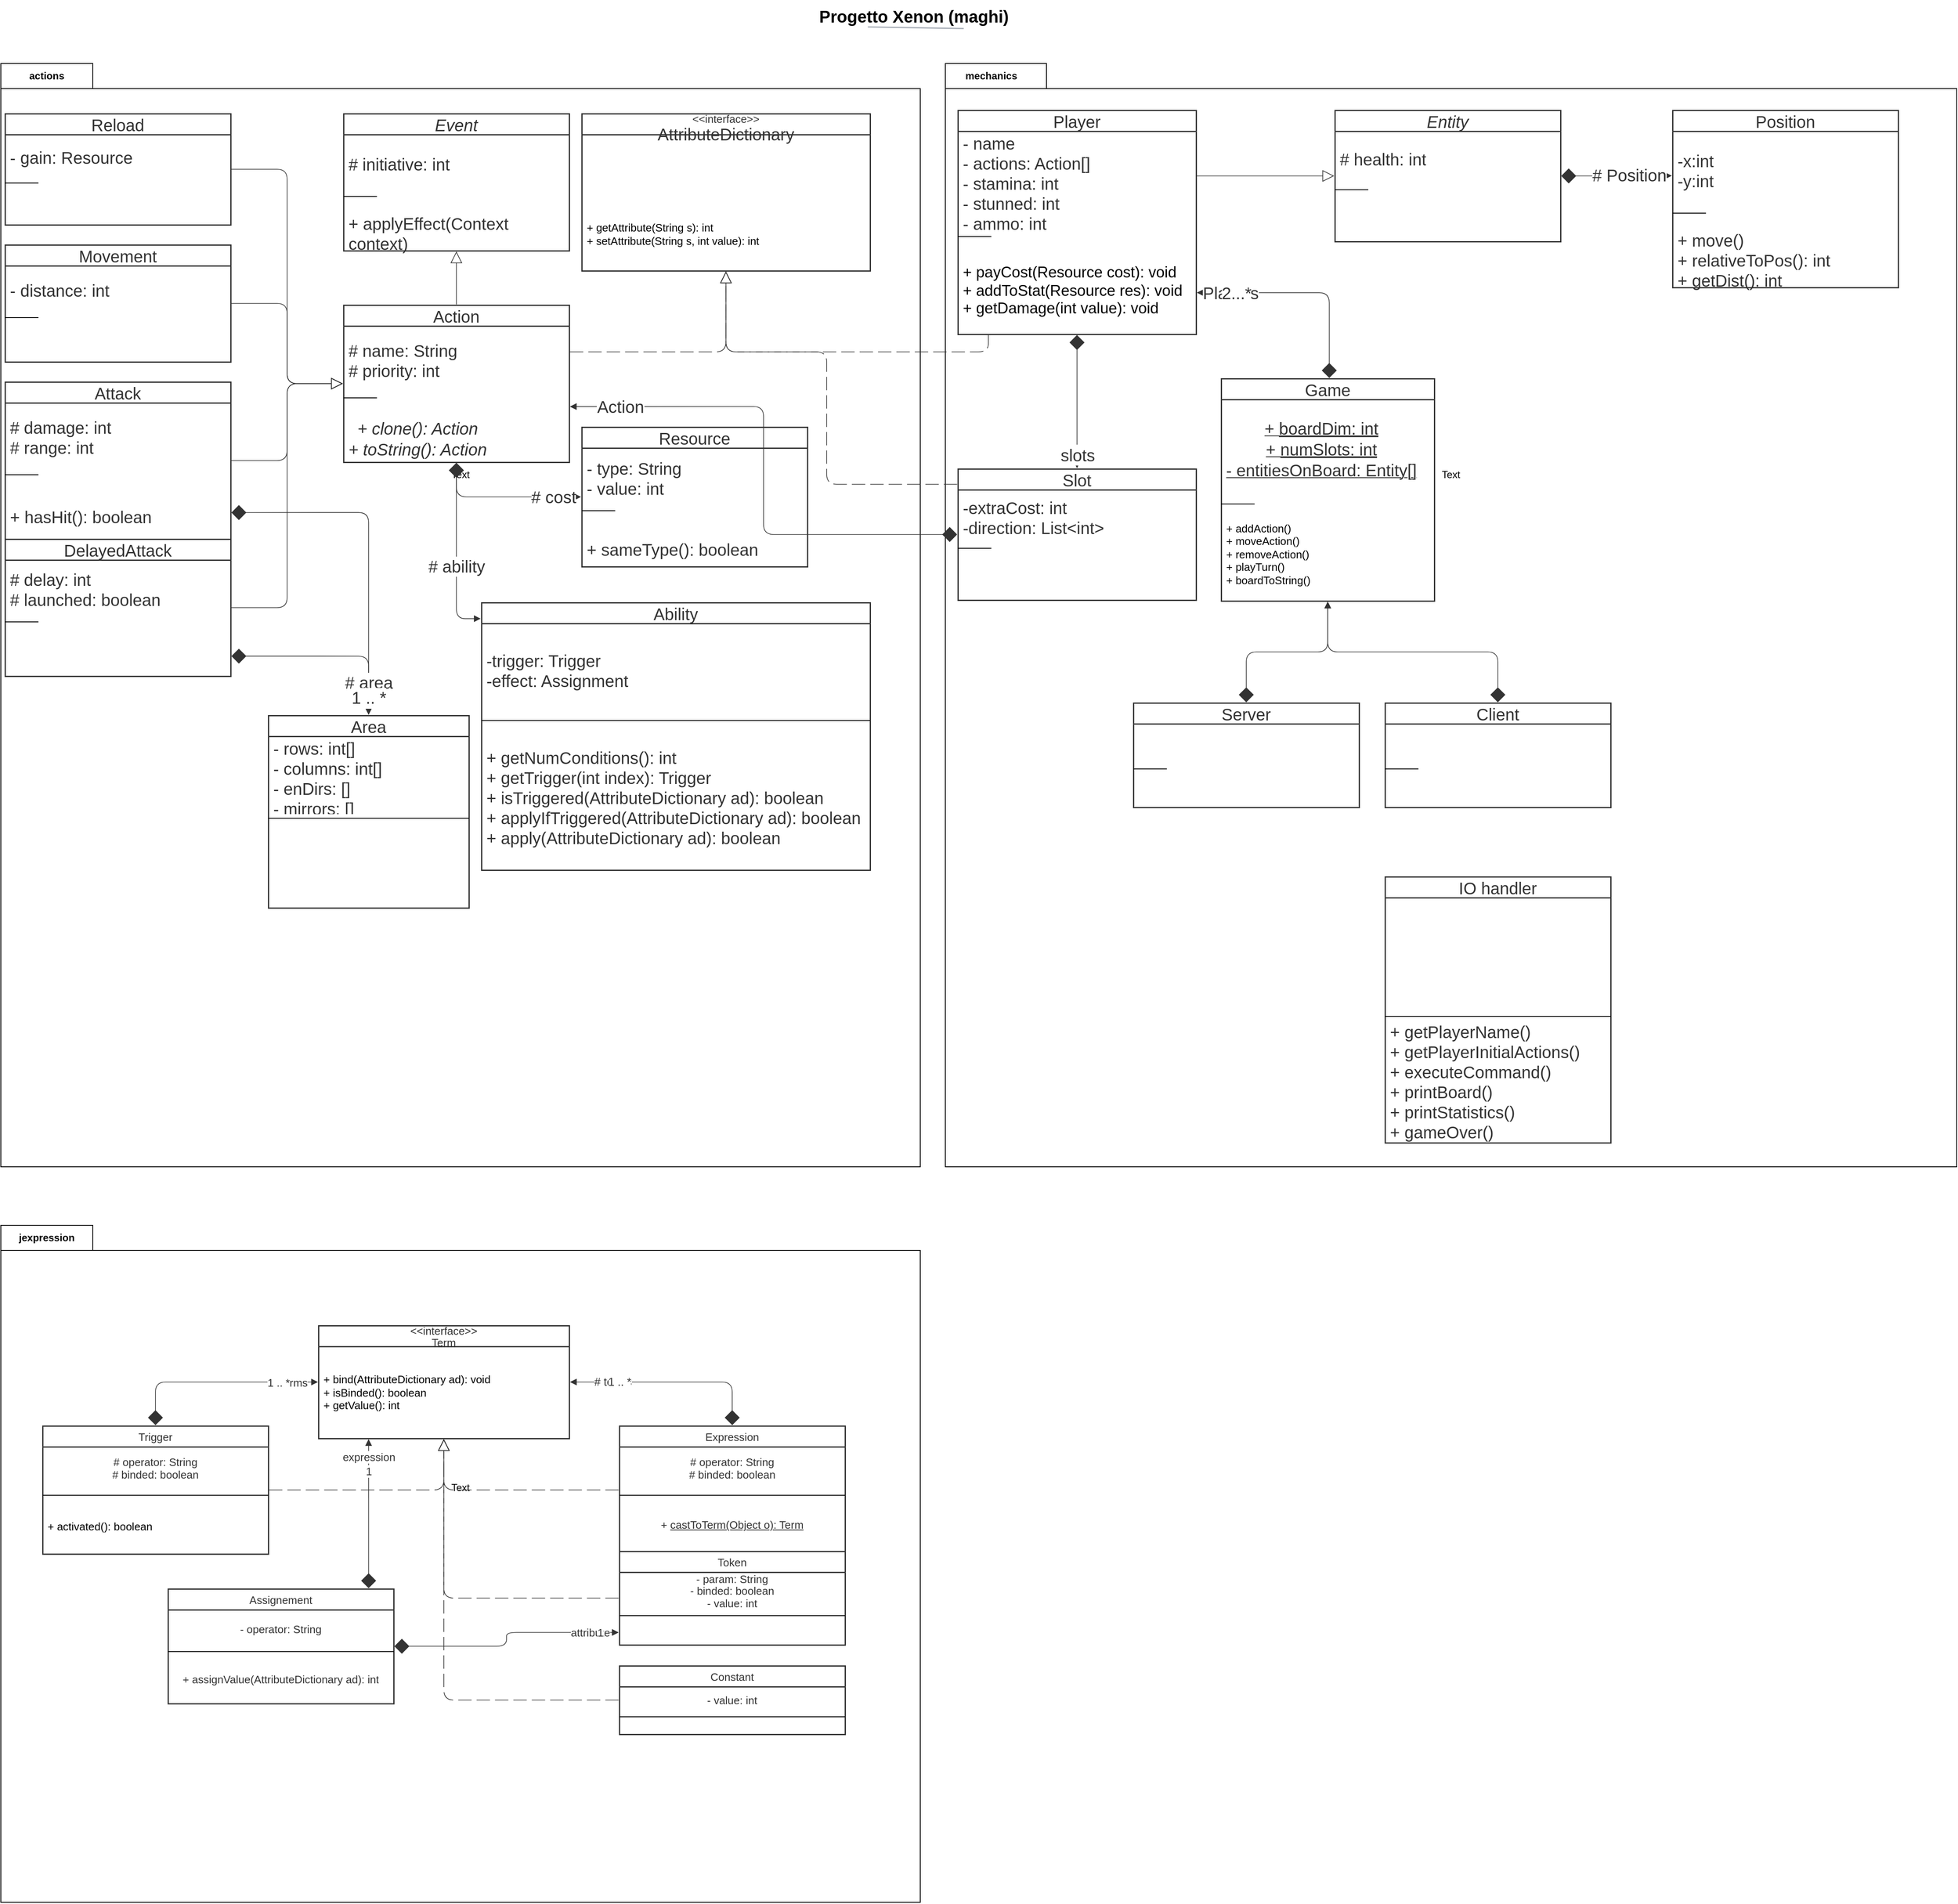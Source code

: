 <mxfile version="22.1.4" type="github">
  <diagram name="Pagina-1" id="lfK_5lcRio1pYmNBvc_t">
    <mxGraphModel dx="2868" dy="1600" grid="1" gridSize="10" guides="1" tooltips="1" connect="1" arrows="1" fold="1" page="1" pageScale="1" pageWidth="827" pageHeight="1169" math="0" shadow="0">
      <root>
        <mxCell id="0" />
        <mxCell id="1" parent="0" />
        <mxCell id="tyjPIJL8cF5APEHVNbYo-1" parent="0" />
        <mxCell id="tyjPIJL8cF5APEHVNbYo-2" value="" style="group;dropTarget=0;pointerEvents=0;" vertex="1" parent="tyjPIJL8cF5APEHVNbYo-1">
          <mxGeometry x="945" y="15" width="315" height="46" as="geometry" />
        </mxCell>
        <mxCell id="tyjPIJL8cF5APEHVNbYo-3" value="Progetto Xenon (maghi)" style="points=[[0.688,0.967,0]];html=1;overflow=block;blockSpacing=1;whiteSpace=wrap;fontSize=20;fontStyle=1;align=center;spacingLeft=7;spacingRight=7;spacingTop=2;spacing=3;strokeOpacity=0;fillOpacity=0;rounded=1;absoluteArcSize=1;arcSize=12;fillColor=#ffffff;strokeWidth=1.5;lucidId=U7PNEHNEvIEY;" vertex="1" parent="tyjPIJL8cF5APEHVNbYo-2">
          <mxGeometry width="315" height="34" as="geometry" />
        </mxCell>
        <mxCell id="tyjPIJL8cF5APEHVNbYo-4" value="" style="html=1;overflow=block;blockSpacing=1;whiteSpace=wrap;fontSize=13;align=center;spacingLeft=7;spacingRight=7;spacingTop=2;spacing=3;strokeOpacity=0;fillOpacity=0;rounded=1;absoluteArcSize=1;arcSize=12;fillColor=#ffffff;strokeWidth=1.5;lucidId=U7PNwYMRwzRe;" vertex="1" parent="tyjPIJL8cF5APEHVNbYo-2">
          <mxGeometry y="32" width="315" height="14" as="geometry" />
        </mxCell>
        <mxCell id="tyjPIJL8cF5APEHVNbYo-5" value="" style="html=1;jettySize=18;whiteSpace=wrap;fontSize=13;fontFamily=Helvetica;strokeColor=#a9afb8;strokeOpacity=100;strokeWidth=1.5;rounded=0;startArrow=none;endArrow=none;entryX=0.688;entryY=0.967;entryPerimeter=0;lucidId=U7PNrnxMDtur;" edge="1" parent="tyjPIJL8cF5APEHVNbYo-2" target="tyjPIJL8cF5APEHVNbYo-3">
          <mxGeometry width="100" height="100" relative="1" as="geometry">
            <Array as="points" />
            <mxPoint x="102" y="31" as="sourcePoint" />
          </mxGeometry>
        </mxCell>
        <mxCell id="tyjPIJL8cF5APEHVNbYo-6" value="package" parent="0" />
        <mxCell id="Csh4d7g_rahlXvaV0GOm-6" value="mechanics" style="shape=folder;fontStyle=1;tabWidth=110;tabHeight=30;tabPosition=left;html=1;boundedLbl=1;labelInHeader=1;container=1;collapsible=0;whiteSpace=wrap;fillColor=none;" vertex="1" parent="tyjPIJL8cF5APEHVNbYo-6">
          <mxGeometry x="1140" y="90" width="1210" height="1320" as="geometry" />
        </mxCell>
        <mxCell id="Csh4d7g_rahlXvaV0GOm-7" value="Text" style="html=1;strokeColor=none;resizeWidth=1;resizeHeight=1;fillColor=none;part=1;connectable=0;allowArrows=0;deletable=0;whiteSpace=wrap;" vertex="1" parent="Csh4d7g_rahlXvaV0GOm-6">
          <mxGeometry width="1210" height="924" relative="1" as="geometry">
            <mxPoint y="30" as="offset" />
          </mxGeometry>
        </mxCell>
        <mxCell id="Csh4d7g_rahlXvaV0GOm-4" value="actions" style="shape=folder;fontStyle=1;tabWidth=110;tabHeight=30;tabPosition=left;html=1;boundedLbl=1;labelInHeader=1;container=1;collapsible=0;whiteSpace=wrap;fillColor=none;" vertex="1" parent="tyjPIJL8cF5APEHVNbYo-6">
          <mxGeometry x="10" y="90" width="1100" height="1320" as="geometry" />
        </mxCell>
        <mxCell id="Csh4d7g_rahlXvaV0GOm-5" value="Text" style="html=1;strokeColor=none;resizeWidth=1;resizeHeight=1;fillColor=none;part=1;connectable=0;allowArrows=0;deletable=0;whiteSpace=wrap;" vertex="1" parent="Csh4d7g_rahlXvaV0GOm-4">
          <mxGeometry width="1100" height="924.0" relative="1" as="geometry">
            <mxPoint y="30" as="offset" />
          </mxGeometry>
        </mxCell>
        <mxCell id="Csh4d7g_rahlXvaV0GOm-2" value="jexpression" style="shape=folder;fontStyle=1;tabWidth=110;tabHeight=30;tabPosition=left;html=1;boundedLbl=1;labelInHeader=1;container=1;collapsible=0;whiteSpace=wrap;fillColor=none;" vertex="1" parent="tyjPIJL8cF5APEHVNbYo-6">
          <mxGeometry x="10" y="1480" width="1100" height="810" as="geometry" />
        </mxCell>
        <mxCell id="Csh4d7g_rahlXvaV0GOm-3" value="Text" style="html=1;strokeColor=none;resizeWidth=1;resizeHeight=1;fillColor=none;part=1;connectable=0;allowArrows=0;deletable=0;whiteSpace=wrap;" vertex="1" parent="Csh4d7g_rahlXvaV0GOm-2">
          <mxGeometry width="1100" height="567" relative="1" as="geometry">
            <mxPoint y="30" as="offset" />
          </mxGeometry>
        </mxCell>
        <mxCell id="tyjPIJL8cF5APEHVNbYo-10" value="classi" parent="0" />
        <mxCell id="tyjPIJL8cF5APEHVNbYo-11" value="" style="group;dropTarget=0;pointerEvents=0;container=1;collapsible=0;recursiveResize=0;" vertex="1" parent="tyjPIJL8cF5APEHVNbYo-10">
          <mxGeometry x="15" y="146" width="2265" height="1260" as="geometry" />
        </mxCell>
        <mxCell id="tyjPIJL8cF5APEHVNbYo-12" value="Game" style="html=1;overflow=block;blockSpacing=1;swimlane;childLayout=stackLayout;horizontal=1;horizontalStack=0;resizeParent=1;resizeParentMax=0;resizeLast=0;collapsible=0;fontStyle=0;marginBottom=0;swimlaneFillColor=#ffffff;startSize=25;whiteSpace=wrap;fontSize=20;fontColor=#333333;align=center;spacing=0;strokeColor=#333333;strokeOpacity=100;fillOpacity=100;fillColor=#ffffff;strokeWidth=1.5;" vertex="1" parent="tyjPIJL8cF5APEHVNbYo-11">
          <mxGeometry x="1455" y="321" width="255" height="266" as="geometry" />
        </mxCell>
        <mxCell id="tyjPIJL8cF5APEHVNbYo-13" value="&lt;div style=&quot;display: flex; justify-content: center; text-align: center; align-items: baseline; font-size: 0; line-height: 1.25;margin-top: -2px;&quot;&gt;&lt;span&gt;&lt;span style=&quot;font-size:20px;color:#333333;&quot;&gt;&lt;span style=&quot;font-size:20px;color:#333333;&quot;&gt;+ &lt;/span&gt;&lt;span style=&quot;font-size:20px;color:#333333;text-decoration: underline;&quot;&gt;boardDim: int&#xa;&lt;/span&gt;&lt;span style=&quot;font-size:20px;color:#333333;&quot;&gt;+ &lt;/span&gt;&lt;span style=&quot;font-size:20px;color:#333333;text-decoration: underline;&quot;&gt;numSlots: int&lt;/span&gt;&#xa;- entitiesOnBoard: Entity[]&lt;/span&gt;&lt;/span&gt;&lt;/div&gt;" style="part=1;html=1;resizeHeight=0;strokeColor=none;fillColor=none;align=left;verticalAlign=middle;spacingLeft=4;spacingRight=4;overflow=hidden;rotatable=0;points=[[0,0.5],[1,0.5]];portConstraint=eastwest;swimlaneFillColor=#ffffff;strokeOpacity=100;fillOpacity=100;whiteSpace=wrap;fontSize=20;fontColor=#333333;fontStyle=4;" vertex="1" parent="tyjPIJL8cF5APEHVNbYo-12">
          <mxGeometry y="25" width="255" height="121" as="geometry" />
        </mxCell>
        <mxCell id="tyjPIJL8cF5APEHVNbYo-14" value="" style="line;strokeWidth=1;fillColor=none;align=left;verticalAlign=middle;spacingTop=-1;spacingLeft=3;spacingRight=3;rotatable=0;labelPosition=right;points=[];portConstraint=eastwest;" vertex="1" parent="tyjPIJL8cF5APEHVNbYo-12">
          <mxGeometry y="146" width="40" height="8" as="geometry" />
        </mxCell>
        <mxCell id="tyjPIJL8cF5APEHVNbYo-15" value="+ addAction()&#xa;+ moveAction()&#xa;+ removeAction()&#xa;+ playTurn()&#xa;+ boardToString()" style="part=1;resizeHeight=0;strokeColor=none;fillColor=none;align=left;verticalAlign=middle;spacingLeft=4;spacingRight=4;rotatable=0;points=[[0,0.5],[1,0.5]];portConstraint=eastwest;swimlaneFillColor=#ffffff;strokeOpacity=100;fillOpacity=100;whiteSpace=wrap;overflow=block;blockSpacing=1;html=1;fontSize=13;" vertex="1" parent="tyjPIJL8cF5APEHVNbYo-12">
          <mxGeometry y="154" width="255" height="112.25" as="geometry" />
        </mxCell>
        <mxCell id="tyjPIJL8cF5APEHVNbYo-16" value="Event" style="html=1;overflow=block;blockSpacing=1;swimlane;childLayout=stackLayout;horizontal=1;horizontalStack=0;resizeParent=1;resizeParentMax=0;resizeLast=0;collapsible=0;marginBottom=0;swimlaneFillColor=#ffffff;startSize=25;whiteSpace=wrap;fontSize=20;fontColor=#333333;fontStyle=2;align=center;spacing=0;strokeColor=#333333;strokeOpacity=100;fillOpacity=100;fillColor=#ffffff;strokeWidth=1.5;" vertex="1" parent="tyjPIJL8cF5APEHVNbYo-11">
          <mxGeometry x="405" y="4" width="270" height="164" as="geometry" />
        </mxCell>
        <mxCell id="tyjPIJL8cF5APEHVNbYo-17" value="# initiative: int" style="part=1;html=1;resizeHeight=0;strokeColor=none;fillColor=none;align=left;verticalAlign=middle;spacingLeft=4;spacingRight=4;overflow=hidden;rotatable=0;points=[[0,0.5],[1,0.5]];portConstraint=eastwest;swimlaneFillColor=#ffffff;strokeOpacity=100;fillOpacity=100;whiteSpace=wrap;fontSize=20;fontColor=#333333;" vertex="1" parent="tyjPIJL8cF5APEHVNbYo-16">
          <mxGeometry y="25" width="270" height="70" as="geometry" />
        </mxCell>
        <mxCell id="tyjPIJL8cF5APEHVNbYo-18" value="" style="line;strokeWidth=1;fillColor=none;align=left;verticalAlign=middle;spacingTop=-1;spacingLeft=3;spacingRight=3;rotatable=0;labelPosition=right;points=[];portConstraint=eastwest;" vertex="1" parent="tyjPIJL8cF5APEHVNbYo-16">
          <mxGeometry y="95" width="40" height="8" as="geometry" />
        </mxCell>
        <mxCell id="tyjPIJL8cF5APEHVNbYo-19" value="+ applyEffect(Context context)" style="part=1;html=1;resizeHeight=0;strokeColor=none;fillColor=none;align=left;verticalAlign=middle;spacingLeft=4;spacingRight=4;overflow=hidden;rotatable=0;points=[[0,0.5],[1,0.5]];portConstraint=eastwest;swimlaneFillColor=#ffffff;strokeOpacity=100;fillOpacity=100;whiteSpace=wrap;fontSize=20;fontColor=#333333;" vertex="1" parent="tyjPIJL8cF5APEHVNbYo-16">
          <mxGeometry y="103" width="270" height="80.25" as="geometry" />
        </mxCell>
        <mxCell id="tyjPIJL8cF5APEHVNbYo-20" value="Action" style="html=1;overflow=block;blockSpacing=1;swimlane;childLayout=stackLayout;horizontal=1;horizontalStack=0;resizeParent=1;resizeParentMax=0;resizeLast=0;collapsible=0;fontStyle=0;marginBottom=0;swimlaneFillColor=#ffffff;startSize=25;whiteSpace=wrap;fontSize=20;fontColor=#333333;align=center;spacing=0;strokeColor=#333333;strokeOpacity=100;fillOpacity=100;fillColor=#ffffff;strokeWidth=1.5;" vertex="1" parent="tyjPIJL8cF5APEHVNbYo-11">
          <mxGeometry x="405" y="233" width="270" height="188" as="geometry" />
        </mxCell>
        <mxCell id="tyjPIJL8cF5APEHVNbYo-21" value="# name: String&#xa;# priority: int" style="part=1;html=1;resizeHeight=0;strokeColor=none;fillColor=none;align=left;verticalAlign=middle;spacingLeft=4;spacingRight=4;overflow=hidden;rotatable=0;points=[[0,0.5],[1,0.5]];portConstraint=eastwest;swimlaneFillColor=#ffffff;strokeOpacity=100;fillOpacity=100;whiteSpace=wrap;fontSize=20;fontColor=#333333;" vertex="1" parent="tyjPIJL8cF5APEHVNbYo-20">
          <mxGeometry y="25" width="270" height="82" as="geometry" />
        </mxCell>
        <mxCell id="tyjPIJL8cF5APEHVNbYo-22" value="" style="line;strokeWidth=1;fillColor=none;align=left;verticalAlign=middle;spacingTop=-1;spacingLeft=3;spacingRight=3;rotatable=0;labelPosition=right;points=[];portConstraint=eastwest;" vertex="1" parent="tyjPIJL8cF5APEHVNbYo-20">
          <mxGeometry y="107" width="40" height="8" as="geometry" />
        </mxCell>
        <mxCell id="tyjPIJL8cF5APEHVNbYo-23" value="&lt;div style=&quot;display: flex; justify-content: center; text-align: center; align-items: baseline; font-size: 0; line-height: 1.25;margin-top: -2px;&quot;&gt;&lt;span&gt;&lt;span style=&quot;font-size:20px;color:#333333;&quot;&gt;&lt;span style=&quot;font-size:20px;color:#333333;&quot;&gt;+ &lt;/span&gt;&lt;span style=&quot;font-size:20px;color:#333333;font-style: italic;&quot;&gt;clone&lt;/span&gt;&lt;span style=&quot;font-size:20px;color:#333333;&quot;&gt;(): Action&#xa;+ &lt;/span&gt;&lt;span style=&quot;font-size:20px;color:#333333;font-style: italic;&quot;&gt;toString&lt;/span&gt;(): Action &lt;/span&gt;&lt;/span&gt;&lt;/div&gt;" style="part=1;html=1;resizeHeight=0;strokeColor=none;fillColor=none;align=left;verticalAlign=middle;spacingLeft=4;spacingRight=4;overflow=hidden;rotatable=0;points=[[0,0.5],[1,0.5]];portConstraint=eastwest;swimlaneFillColor=#ffffff;strokeOpacity=100;fillOpacity=100;whiteSpace=wrap;fontSize=20;fontColor=#333333;fontStyle=2;" vertex="1" parent="tyjPIJL8cF5APEHVNbYo-20">
          <mxGeometry y="115" width="270" height="92.25" as="geometry" />
        </mxCell>
        <mxCell id="tyjPIJL8cF5APEHVNbYo-24" value="Movement" style="html=1;overflow=block;blockSpacing=1;swimlane;childLayout=stackLayout;horizontal=1;horizontalStack=0;resizeParent=1;resizeParentMax=0;resizeLast=0;collapsible=0;fontStyle=0;marginBottom=0;swimlaneFillColor=#ffffff;startSize=25;whiteSpace=wrap;fontSize=20;fontColor=#333333;align=center;spacing=0;strokeColor=#333333;strokeOpacity=100;fillOpacity=100;fillColor=#ffffff;strokeWidth=1.5;" vertex="1" parent="tyjPIJL8cF5APEHVNbYo-11">
          <mxGeometry y="161" width="270" height="140" as="geometry" />
        </mxCell>
        <mxCell id="tyjPIJL8cF5APEHVNbYo-25" value="- distance: int" style="part=1;html=1;resizeHeight=0;strokeColor=none;fillColor=none;align=left;verticalAlign=middle;spacingLeft=4;spacingRight=4;overflow=hidden;rotatable=0;points=[[0,0.5],[1,0.5]];portConstraint=eastwest;swimlaneFillColor=#ffffff;strokeOpacity=100;fillOpacity=100;whiteSpace=wrap;fontSize=20;fontColor=#333333;" vertex="1" parent="tyjPIJL8cF5APEHVNbYo-24">
          <mxGeometry y="25" width="270" height="58" as="geometry" />
        </mxCell>
        <mxCell id="tyjPIJL8cF5APEHVNbYo-26" value="" style="line;strokeWidth=1;fillColor=none;align=left;verticalAlign=middle;spacingTop=-1;spacingLeft=3;spacingRight=3;rotatable=0;labelPosition=right;points=[];portConstraint=eastwest;" vertex="1" parent="tyjPIJL8cF5APEHVNbYo-24">
          <mxGeometry y="83" width="40" height="8" as="geometry" />
        </mxCell>
        <mxCell id="tyjPIJL8cF5APEHVNbYo-27" value="" style="part=1;html=1;resizeHeight=0;strokeColor=none;fillColor=none;align=left;verticalAlign=middle;spacingLeft=4;spacingRight=4;overflow=hidden;rotatable=0;points=[[0,0.5],[1,0.5]];portConstraint=eastwest;swimlaneFillColor=#ffffff;strokeOpacity=100;fillOpacity=100;whiteSpace=wrap;fontSize=13;" vertex="1" parent="tyjPIJL8cF5APEHVNbYo-24">
          <mxGeometry y="91" width="270" height="69.25" as="geometry" />
        </mxCell>
        <mxCell id="tyjPIJL8cF5APEHVNbYo-28" value="Attack" style="html=1;overflow=block;blockSpacing=1;swimlane;childLayout=stackLayout;horizontal=1;horizontalStack=0;resizeParent=1;resizeParentMax=0;resizeLast=0;collapsible=0;fontStyle=0;marginBottom=0;swimlaneFillColor=#ffffff;startSize=25;whiteSpace=wrap;fontSize=20;fontColor=#333333;align=center;spacing=0;strokeColor=#333333;strokeOpacity=100;fillOpacity=100;fillColor=#ffffff;strokeWidth=1.5;" vertex="1" parent="tyjPIJL8cF5APEHVNbYo-11">
          <mxGeometry y="325" width="270" height="188" as="geometry" />
        </mxCell>
        <mxCell id="tyjPIJL8cF5APEHVNbYo-29" value="# damage: int &#xa;# range: int" style="part=1;html=1;resizeHeight=0;strokeColor=none;fillColor=none;align=left;verticalAlign=middle;spacingLeft=4;spacingRight=4;overflow=hidden;rotatable=0;points=[[0,0.5],[1,0.5]];portConstraint=eastwest;swimlaneFillColor=#ffffff;strokeOpacity=100;fillOpacity=100;whiteSpace=wrap;fontSize=20;fontColor=#333333;" vertex="1" parent="tyjPIJL8cF5APEHVNbYo-28">
          <mxGeometry y="25" width="270" height="82" as="geometry" />
        </mxCell>
        <mxCell id="tyjPIJL8cF5APEHVNbYo-30" value="" style="line;strokeWidth=1;fillColor=none;align=left;verticalAlign=middle;spacingTop=-1;spacingLeft=3;spacingRight=3;rotatable=0;labelPosition=right;points=[];portConstraint=eastwest;" vertex="1" parent="tyjPIJL8cF5APEHVNbYo-28">
          <mxGeometry y="107" width="40" height="8" as="geometry" />
        </mxCell>
        <mxCell id="tyjPIJL8cF5APEHVNbYo-31" value="+ hasHit(): boolean" style="part=1;html=1;resizeHeight=0;strokeColor=none;fillColor=none;align=left;verticalAlign=middle;spacingLeft=4;spacingRight=4;overflow=hidden;rotatable=0;points=[[0,0.5],[1,0.5]];portConstraint=eastwest;swimlaneFillColor=#ffffff;strokeOpacity=100;fillOpacity=100;whiteSpace=wrap;fontSize=20;fontColor=#333333;" vertex="1" parent="tyjPIJL8cF5APEHVNbYo-28">
          <mxGeometry y="115" width="270" height="92.25" as="geometry" />
        </mxCell>
        <mxCell id="tyjPIJL8cF5APEHVNbYo-32" value="Entity" style="html=1;overflow=block;blockSpacing=1;swimlane;childLayout=stackLayout;horizontal=1;horizontalStack=0;resizeParent=1;resizeParentMax=0;resizeLast=0;collapsible=0;marginBottom=0;swimlaneFillColor=#ffffff;startSize=25;whiteSpace=wrap;fontSize=20;fontColor=#333333;fontStyle=2;align=center;spacing=0;strokeColor=#333333;strokeOpacity=100;fillOpacity=100;fillColor=#ffffff;strokeWidth=1.5;" vertex="1" parent="tyjPIJL8cF5APEHVNbYo-11">
          <mxGeometry x="1591" width="270" height="157" as="geometry" />
        </mxCell>
        <mxCell id="tyjPIJL8cF5APEHVNbYo-33" value="# health: int" style="part=1;html=1;resizeHeight=0;strokeColor=none;fillColor=none;align=left;verticalAlign=middle;spacingLeft=4;spacingRight=4;overflow=hidden;rotatable=0;points=[[0,0.5],[1,0.5]];portConstraint=eastwest;swimlaneFillColor=#ffffff;strokeOpacity=100;fillOpacity=100;whiteSpace=wrap;fontSize=20;fontColor=#333333;" vertex="1" parent="tyjPIJL8cF5APEHVNbYo-32">
          <mxGeometry y="25" width="270" height="66" as="geometry" />
        </mxCell>
        <mxCell id="tyjPIJL8cF5APEHVNbYo-34" value="" style="line;strokeWidth=1;fillColor=none;align=left;verticalAlign=middle;spacingTop=-1;spacingLeft=3;spacingRight=3;rotatable=0;labelPosition=right;points=[];portConstraint=eastwest;" vertex="1" parent="tyjPIJL8cF5APEHVNbYo-32">
          <mxGeometry y="91" width="40" height="8" as="geometry" />
        </mxCell>
        <mxCell id="tyjPIJL8cF5APEHVNbYo-35" value="" style="part=1;html=1;resizeHeight=0;strokeColor=none;fillColor=none;align=left;verticalAlign=middle;spacingLeft=4;spacingRight=4;overflow=hidden;rotatable=0;points=[[0,0.5],[1,0.5]];portConstraint=eastwest;swimlaneFillColor=#ffffff;strokeOpacity=100;fillOpacity=100;whiteSpace=wrap;fontSize=13;" vertex="1" parent="tyjPIJL8cF5APEHVNbYo-32">
          <mxGeometry y="99" width="270" height="101.25" as="geometry" />
        </mxCell>
        <UserObject label="Player" Notes="Pedina" id="tyjPIJL8cF5APEHVNbYo-36">
          <mxCell style="html=1;overflow=block;blockSpacing=1;swimlane;childLayout=stackLayout;horizontal=1;horizontalStack=0;resizeParent=1;resizeParentMax=0;resizeLast=0;collapsible=0;fontStyle=0;marginBottom=0;swimlaneFillColor=#ffffff;startSize=25;whiteSpace=wrap;fontSize=20;fontColor=#333333;align=center;spacing=0;strokeColor=#333333;strokeOpacity=100;fillOpacity=100;fillColor=#ffffff;strokeWidth=1.5;" vertex="1" parent="tyjPIJL8cF5APEHVNbYo-11">
            <mxGeometry x="1140" width="285" height="268" as="geometry" />
          </mxCell>
        </UserObject>
        <mxCell id="tyjPIJL8cF5APEHVNbYo-37" value="- name&#xa;- actions: Action[]&#xa;- stamina: int&#xa;- stunned: int&#xa;- ammo: int" style="part=1;html=1;resizeHeight=0;strokeColor=none;fillColor=none;align=left;verticalAlign=middle;spacingLeft=4;spacingRight=4;overflow=hidden;rotatable=0;points=[[0,0.5],[1,0.5]];portConstraint=eastwest;swimlaneFillColor=#ffffff;strokeOpacity=100;fillOpacity=100;whiteSpace=wrap;fontSize=20;fontColor=#333333;" vertex="1" parent="tyjPIJL8cF5APEHVNbYo-36">
          <mxGeometry y="25" width="285" height="122" as="geometry" />
        </mxCell>
        <mxCell id="tyjPIJL8cF5APEHVNbYo-38" value="" style="line;strokeWidth=1;fillColor=none;align=left;verticalAlign=middle;spacingTop=-1;spacingLeft=3;spacingRight=3;rotatable=0;labelPosition=right;points=[];portConstraint=eastwest;" vertex="1" parent="tyjPIJL8cF5APEHVNbYo-36">
          <mxGeometry y="147" width="40" height="8" as="geometry" />
        </mxCell>
        <mxCell id="tyjPIJL8cF5APEHVNbYo-39" value="+ payCost(Resource cost): void&#xa;+ addToStat(Resource res): void&#xa;+ getDamage(int value): void" style="part=1;html=1;resizeHeight=0;strokeColor=none;fillColor=none;align=left;verticalAlign=middle;spacingLeft=4;spacingRight=4;overflow=hidden;rotatable=0;points=[[0,0.5],[1,0.5]];portConstraint=eastwest;swimlaneFillColor=#ffffff;strokeOpacity=100;fillOpacity=100;whiteSpace=wrap;fontSize=18.3;" vertex="1" parent="tyjPIJL8cF5APEHVNbYo-36">
          <mxGeometry y="155" width="285" height="120.533" as="geometry" />
        </mxCell>
        <mxCell id="tyjPIJL8cF5APEHVNbYo-40" value="Position" style="html=1;overflow=block;blockSpacing=1;swimlane;childLayout=stackLayout;horizontal=1;horizontalStack=0;resizeParent=1;resizeParentMax=0;resizeLast=0;collapsible=0;fontStyle=0;marginBottom=0;swimlaneFillColor=#ffffff;startSize=25;whiteSpace=wrap;fontSize=20;fontColor=#333333;align=center;spacing=0;strokeColor=#333333;strokeOpacity=100;fillOpacity=100;fillColor=#ffffff;strokeWidth=1.5;" vertex="1" parent="tyjPIJL8cF5APEHVNbYo-11">
          <mxGeometry x="1995" width="270" height="212" as="geometry" />
        </mxCell>
        <mxCell id="tyjPIJL8cF5APEHVNbYo-41" value="-x:int&#xa;-y:int" style="part=1;html=1;resizeHeight=0;strokeColor=none;fillColor=none;align=left;verticalAlign=middle;spacingLeft=4;spacingRight=4;overflow=hidden;rotatable=0;points=[[0,0.5],[1,0.5]];portConstraint=eastwest;swimlaneFillColor=#ffffff;strokeOpacity=100;fillOpacity=100;whiteSpace=wrap;fontSize=20;fontColor=#333333;" vertex="1" parent="tyjPIJL8cF5APEHVNbYo-40">
          <mxGeometry y="25" width="270" height="94" as="geometry" />
        </mxCell>
        <mxCell id="tyjPIJL8cF5APEHVNbYo-42" value="" style="line;strokeWidth=1;fillColor=none;align=left;verticalAlign=middle;spacingTop=-1;spacingLeft=3;spacingRight=3;rotatable=0;labelPosition=right;points=[];portConstraint=eastwest;" vertex="1" parent="tyjPIJL8cF5APEHVNbYo-40">
          <mxGeometry y="119" width="40" height="8" as="geometry" />
        </mxCell>
        <mxCell id="tyjPIJL8cF5APEHVNbYo-43" value="+ move()&#xa;+ relativeToPos(): int&#xa;+ getDist(): int" style="part=1;html=1;resizeHeight=0;strokeColor=none;fillColor=none;align=left;verticalAlign=middle;spacingLeft=4;spacingRight=4;overflow=hidden;rotatable=0;points=[[0,0.5],[1,0.5]];portConstraint=eastwest;swimlaneFillColor=#ffffff;strokeOpacity=100;fillOpacity=100;whiteSpace=wrap;fontSize=20;fontColor=#333333;" vertex="1" parent="tyjPIJL8cF5APEHVNbYo-40">
          <mxGeometry y="127" width="270" height="103.25" as="geometry" />
        </mxCell>
        <mxCell id="tyjPIJL8cF5APEHVNbYo-44" value="Reload" style="html=1;overflow=block;blockSpacing=1;swimlane;childLayout=stackLayout;horizontal=1;horizontalStack=0;resizeParent=1;resizeParentMax=0;resizeLast=0;collapsible=0;fontStyle=0;marginBottom=0;swimlaneFillColor=#ffffff;startSize=25;whiteSpace=wrap;fontSize=20;fontColor=#333333;align=center;spacing=0;strokeColor=#333333;strokeOpacity=100;fillOpacity=100;fillColor=#ffffff;strokeWidth=1.5;" vertex="1" parent="tyjPIJL8cF5APEHVNbYo-11">
          <mxGeometry y="4" width="270" height="133" as="geometry" />
        </mxCell>
        <mxCell id="tyjPIJL8cF5APEHVNbYo-45" value="- gain: Resource" style="part=1;html=1;resizeHeight=0;strokeColor=none;fillColor=none;align=left;verticalAlign=middle;spacingLeft=4;spacingRight=4;overflow=hidden;rotatable=0;points=[[0,0.5],[1,0.5]];portConstraint=eastwest;swimlaneFillColor=#ffffff;strokeOpacity=100;fillOpacity=100;whiteSpace=wrap;fontSize=20;fontColor=#333333;" vertex="1" parent="tyjPIJL8cF5APEHVNbYo-44">
          <mxGeometry y="25" width="270" height="54" as="geometry" />
        </mxCell>
        <mxCell id="tyjPIJL8cF5APEHVNbYo-46" value="" style="line;strokeWidth=1;fillColor=none;align=left;verticalAlign=middle;spacingTop=-1;spacingLeft=3;spacingRight=3;rotatable=0;labelPosition=right;points=[];portConstraint=eastwest;" vertex="1" parent="tyjPIJL8cF5APEHVNbYo-44">
          <mxGeometry y="79" width="40" height="8" as="geometry" />
        </mxCell>
        <mxCell id="tyjPIJL8cF5APEHVNbYo-47" value="" style="part=1;html=1;resizeHeight=0;strokeColor=none;fillColor=none;align=left;verticalAlign=middle;spacingLeft=4;spacingRight=4;overflow=hidden;rotatable=0;points=[[0,0.5],[1,0.5]];portConstraint=eastwest;swimlaneFillColor=#ffffff;strokeOpacity=100;fillOpacity=100;whiteSpace=wrap;fontSize=13;" vertex="1" parent="tyjPIJL8cF5APEHVNbYo-44">
          <mxGeometry y="87" width="270" height="66.25" as="geometry" />
        </mxCell>
        <mxCell id="tyjPIJL8cF5APEHVNbYo-48" value="Resource" style="html=1;overflow=block;blockSpacing=1;swimlane;childLayout=stackLayout;horizontal=1;horizontalStack=0;resizeParent=1;resizeParentMax=0;resizeLast=0;collapsible=0;fontStyle=0;marginBottom=0;swimlaneFillColor=#ffffff;startSize=25;whiteSpace=wrap;fontSize=20;fontColor=#333333;align=center;spacing=0;strokeColor=#333333;strokeOpacity=100;fillOpacity=100;fillColor=#ffffff;strokeWidth=1.5;" vertex="1" parent="tyjPIJL8cF5APEHVNbYo-11">
          <mxGeometry x="690" y="379" width="270" height="167" as="geometry" />
        </mxCell>
        <mxCell id="tyjPIJL8cF5APEHVNbYo-49" value="- type: String&#xa;- value: int" style="part=1;html=1;resizeHeight=0;strokeColor=none;fillColor=none;align=left;verticalAlign=middle;spacingLeft=4;spacingRight=4;overflow=hidden;rotatable=0;points=[[0,0.5],[1,0.5]];portConstraint=eastwest;swimlaneFillColor=#ffffff;strokeOpacity=100;fillOpacity=100;whiteSpace=wrap;fontSize=20;fontColor=#333333;" vertex="1" parent="tyjPIJL8cF5APEHVNbYo-48">
          <mxGeometry y="25" width="270" height="71" as="geometry" />
        </mxCell>
        <mxCell id="tyjPIJL8cF5APEHVNbYo-50" value="" style="line;strokeWidth=1;fillColor=none;align=left;verticalAlign=middle;spacingTop=-1;spacingLeft=3;spacingRight=3;rotatable=0;labelPosition=right;points=[];portConstraint=eastwest;" vertex="1" parent="tyjPIJL8cF5APEHVNbYo-48">
          <mxGeometry y="96" width="40" height="8" as="geometry" />
        </mxCell>
        <mxCell id="tyjPIJL8cF5APEHVNbYo-51" value="+ sameType(): boolean" style="part=1;html=1;resizeHeight=0;strokeColor=none;fillColor=none;align=left;verticalAlign=middle;spacingLeft=4;spacingRight=4;overflow=hidden;rotatable=0;points=[[0,0.5],[1,0.5]];portConstraint=eastwest;swimlaneFillColor=#ffffff;strokeOpacity=100;fillOpacity=100;whiteSpace=wrap;fontSize=20;fontColor=#333333;" vertex="1" parent="tyjPIJL8cF5APEHVNbYo-48">
          <mxGeometry y="104" width="270" height="84.5" as="geometry" />
        </mxCell>
        <mxCell id="tyjPIJL8cF5APEHVNbYo-52" value="Ability" style="html=1;overflow=block;blockSpacing=1;swimlane;childLayout=stackLayout;horizontal=1;horizontalStack=0;resizeParent=1;resizeParentMax=0;resizeLast=0;collapsible=0;fontStyle=0;marginBottom=0;swimlaneFillColor=#ffffff;startSize=25;whiteSpace=wrap;fontSize=20;fontColor=#333333;align=center;spacing=0;strokeColor=#333333;strokeOpacity=100;fillOpacity=100;fillColor=#ffffff;strokeWidth=1.5;" vertex="1" parent="tyjPIJL8cF5APEHVNbYo-11">
          <mxGeometry x="570" y="589" width="465" height="320" as="geometry" />
        </mxCell>
        <mxCell id="tyjPIJL8cF5APEHVNbYo-53" value="-trigger: Trigger&#xa;-effect: Assignment" style="part=1;html=1;resizeHeight=0;strokeColor=none;fillColor=none;align=left;verticalAlign=middle;spacingLeft=4;spacingRight=4;overflow=hidden;rotatable=0;points=[[0,0.5],[1,0.5]];portConstraint=eastwest;swimlaneFillColor=#ffffff;strokeOpacity=100;fillOpacity=100;whiteSpace=wrap;fontSize=20;fontColor=#333333;" vertex="1" parent="tyjPIJL8cF5APEHVNbYo-52">
          <mxGeometry y="25" width="465" height="112" as="geometry" />
        </mxCell>
        <mxCell id="tyjPIJL8cF5APEHVNbYo-54" value="" style="line;strokeWidth=1;fillColor=none;align=left;verticalAlign=middle;spacingTop=-1;spacingLeft=3;spacingRight=3;rotatable=0;labelPosition=right;points=[];portConstraint=eastwest;" vertex="1" parent="tyjPIJL8cF5APEHVNbYo-52">
          <mxGeometry y="137" width="465" height="8" as="geometry" />
        </mxCell>
        <mxCell id="tyjPIJL8cF5APEHVNbYo-55" value="+ getNumConditions(): int&#xa;+ getTrigger(int index): Trigger&#xa;+ isTriggered(AttributeDictionary ad): boolean&#xa;+ applyIfTriggered(AttributeDictionary ad): boolean&#xa;+ apply(AttributeDictionary ad): boolean" style="part=1;html=1;resizeHeight=0;strokeColor=none;fillColor=none;align=left;verticalAlign=middle;spacingLeft=4;spacingRight=4;overflow=hidden;rotatable=0;points=[[0,0.5],[1,0.5]];portConstraint=eastwest;swimlaneFillColor=#ffffff;strokeOpacity=100;fillOpacity=100;whiteSpace=wrap;fontSize=20;fontColor=#333333;" vertex="1" parent="tyjPIJL8cF5APEHVNbYo-52">
          <mxGeometry y="145" width="465" height="175" as="geometry" />
        </mxCell>
        <mxCell id="tyjPIJL8cF5APEHVNbYo-56" value="Slot" style="html=1;overflow=block;blockSpacing=1;swimlane;childLayout=stackLayout;horizontal=1;horizontalStack=0;resizeParent=1;resizeParentMax=0;resizeLast=0;collapsible=0;fontStyle=0;marginBottom=0;swimlaneFillColor=#ffffff;startSize=25;whiteSpace=wrap;fontSize=20;fontColor=#333333;align=center;spacing=0;strokeColor=#333333;strokeOpacity=100;fillOpacity=100;fillColor=#ffffff;strokeWidth=1.5;" vertex="1" parent="tyjPIJL8cF5APEHVNbYo-11">
          <mxGeometry x="1140" y="429" width="285" height="157" as="geometry" />
        </mxCell>
        <mxCell id="tyjPIJL8cF5APEHVNbYo-57" value="-extraCost: int&#xa;-direction: List&amp;lt;int&amp;gt;" style="part=1;html=1;resizeHeight=0;strokeColor=none;fillColor=none;align=left;verticalAlign=middle;spacingLeft=4;spacingRight=4;overflow=hidden;rotatable=0;points=[[0,0.5],[1,0.5]];portConstraint=eastwest;swimlaneFillColor=#ffffff;strokeOpacity=100;fillOpacity=100;whiteSpace=wrap;fontSize=20;fontColor=#333333;" vertex="1" parent="tyjPIJL8cF5APEHVNbYo-56">
          <mxGeometry y="25" width="285" height="66" as="geometry" />
        </mxCell>
        <mxCell id="tyjPIJL8cF5APEHVNbYo-58" value="" style="line;strokeWidth=1;fillColor=none;align=left;verticalAlign=middle;spacingTop=-1;spacingLeft=3;spacingRight=3;rotatable=0;labelPosition=right;points=[];portConstraint=eastwest;" vertex="1" parent="tyjPIJL8cF5APEHVNbYo-56">
          <mxGeometry y="91" width="40" height="8" as="geometry" />
        </mxCell>
        <mxCell id="tyjPIJL8cF5APEHVNbYo-59" value="" style="part=1;html=1;resizeHeight=0;strokeColor=none;fillColor=none;verticalAlign=middle;spacingLeft=4;spacingRight=4;overflow=hidden;rotatable=0;points=[[0,0.5],[1,0.5]];portConstraint=eastwest;swimlaneFillColor=#ffffff;strokeOpacity=100;fillOpacity=100;whiteSpace=wrap;fontSize=13;align=center;" vertex="1" parent="tyjPIJL8cF5APEHVNbYo-56">
          <mxGeometry y="99" width="285" height="77.25" as="geometry" />
        </mxCell>
        <mxCell id="tyjPIJL8cF5APEHVNbYo-60" value="Server" style="html=1;overflow=block;blockSpacing=1;swimlane;childLayout=stackLayout;horizontal=1;horizontalStack=0;resizeParent=1;resizeParentMax=0;resizeLast=0;collapsible=0;fontStyle=0;marginBottom=0;swimlaneFillColor=#ffffff;startSize=25;whiteSpace=wrap;fontSize=20;fontColor=#333333;align=center;spacing=0;strokeColor=#333333;strokeOpacity=100;fillOpacity=100;fillColor=#ffffff;strokeWidth=1.5;" vertex="1" parent="tyjPIJL8cF5APEHVNbYo-11">
          <mxGeometry x="1350" y="709" width="270" height="125" as="geometry" />
        </mxCell>
        <mxCell id="tyjPIJL8cF5APEHVNbYo-61" value="" style="part=1;html=1;resizeHeight=0;strokeColor=none;fillColor=none;verticalAlign=middle;spacingLeft=4;spacingRight=4;overflow=hidden;rotatable=0;points=[[0,0.5],[1,0.5]];portConstraint=eastwest;swimlaneFillColor=#ffffff;strokeOpacity=100;fillOpacity=100;whiteSpace=wrap;fontSize=13;align=center;" vertex="1" parent="tyjPIJL8cF5APEHVNbYo-60">
          <mxGeometry y="25" width="270" height="50" as="geometry" />
        </mxCell>
        <mxCell id="tyjPIJL8cF5APEHVNbYo-62" value="" style="line;strokeWidth=1;fillColor=none;align=left;verticalAlign=middle;spacingTop=-1;spacingLeft=3;spacingRight=3;rotatable=0;labelPosition=right;points=[];portConstraint=eastwest;" vertex="1" parent="tyjPIJL8cF5APEHVNbYo-60">
          <mxGeometry y="75" width="40" height="8" as="geometry" />
        </mxCell>
        <mxCell id="tyjPIJL8cF5APEHVNbYo-63" value="" style="part=1;html=1;resizeHeight=0;strokeColor=none;fillColor=none;verticalAlign=middle;spacingLeft=4;spacingRight=4;overflow=hidden;rotatable=0;points=[[0,0.5],[1,0.5]];portConstraint=eastwest;swimlaneFillColor=#ffffff;strokeOpacity=100;fillOpacity=100;whiteSpace=wrap;fontSize=13;align=center;" vertex="1" parent="tyjPIJL8cF5APEHVNbYo-60">
          <mxGeometry y="83" width="270" height="62.25" as="geometry" />
        </mxCell>
        <mxCell id="tyjPIJL8cF5APEHVNbYo-64" value="Client" style="html=1;overflow=block;blockSpacing=1;swimlane;childLayout=stackLayout;horizontal=1;horizontalStack=0;resizeParent=1;resizeParentMax=0;resizeLast=0;collapsible=0;fontStyle=0;marginBottom=0;swimlaneFillColor=#ffffff;startSize=25;whiteSpace=wrap;fontSize=20;fontColor=#333333;align=center;spacing=0;strokeColor=#333333;strokeOpacity=100;fillOpacity=100;fillColor=#ffffff;strokeWidth=1.5;" vertex="1" parent="tyjPIJL8cF5APEHVNbYo-11">
          <mxGeometry x="1651" y="709" width="270" height="125" as="geometry" />
        </mxCell>
        <mxCell id="tyjPIJL8cF5APEHVNbYo-65" value="" style="part=1;html=1;resizeHeight=0;strokeColor=none;fillColor=none;verticalAlign=middle;spacingLeft=4;spacingRight=4;overflow=hidden;rotatable=0;points=[[0,0.5],[1,0.5]];portConstraint=eastwest;swimlaneFillColor=#ffffff;strokeOpacity=100;fillOpacity=100;whiteSpace=wrap;fontSize=13;align=center;" vertex="1" parent="tyjPIJL8cF5APEHVNbYo-64">
          <mxGeometry y="25" width="270" height="50" as="geometry" />
        </mxCell>
        <mxCell id="tyjPIJL8cF5APEHVNbYo-66" value="" style="line;strokeWidth=1;fillColor=none;align=left;verticalAlign=middle;spacingTop=-1;spacingLeft=3;spacingRight=3;rotatable=0;labelPosition=right;points=[];portConstraint=eastwest;" vertex="1" parent="tyjPIJL8cF5APEHVNbYo-64">
          <mxGeometry y="75" width="40" height="8" as="geometry" />
        </mxCell>
        <mxCell id="tyjPIJL8cF5APEHVNbYo-67" value="" style="part=1;html=1;resizeHeight=0;strokeColor=none;fillColor=none;verticalAlign=middle;spacingLeft=4;spacingRight=4;overflow=hidden;rotatable=0;points=[[0,0.5],[1,0.5]];portConstraint=eastwest;swimlaneFillColor=#ffffff;strokeOpacity=100;fillOpacity=100;whiteSpace=wrap;fontSize=13;align=center;" vertex="1" parent="tyjPIJL8cF5APEHVNbYo-64">
          <mxGeometry y="83" width="270" height="62.25" as="geometry" />
        </mxCell>
        <mxCell id="tyjPIJL8cF5APEHVNbYo-68" value="IO handler" style="html=1;overflow=block;blockSpacing=1;swimlane;childLayout=stackLayout;horizontal=1;horizontalStack=0;resizeParent=1;resizeParentMax=0;resizeLast=0;collapsible=0;fontStyle=0;marginBottom=0;swimlaneFillColor=#ffffff;startSize=25;whiteSpace=wrap;fontSize=20;fontColor=#333333;align=center;spacing=0;strokeColor=#333333;strokeOpacity=100;fillOpacity=100;fillColor=#ffffff;strokeWidth=1.5;" vertex="1" parent="tyjPIJL8cF5APEHVNbYo-11">
          <mxGeometry x="1651" y="917" width="270" height="318.25" as="geometry" />
        </mxCell>
        <mxCell id="tyjPIJL8cF5APEHVNbYo-69" value="" style="part=1;html=1;resizeHeight=0;strokeColor=none;fillColor=none;verticalAlign=middle;spacingLeft=4;spacingRight=4;overflow=hidden;rotatable=0;points=[[0,0.5],[1,0.5]];portConstraint=eastwest;swimlaneFillColor=#ffffff;strokeOpacity=100;fillOpacity=100;whiteSpace=wrap;fontSize=13;align=center;" vertex="1" parent="tyjPIJL8cF5APEHVNbYo-68">
          <mxGeometry y="25" width="270" height="138" as="geometry" />
        </mxCell>
        <mxCell id="tyjPIJL8cF5APEHVNbYo-70" value="" style="line;strokeWidth=1;fillColor=none;align=left;verticalAlign=middle;spacingTop=-1;spacingLeft=3;spacingRight=3;rotatable=0;labelPosition=right;points=[];portConstraint=eastwest;" vertex="1" parent="tyjPIJL8cF5APEHVNbYo-68">
          <mxGeometry y="163" width="270" height="8" as="geometry" />
        </mxCell>
        <mxCell id="tyjPIJL8cF5APEHVNbYo-71" value="+ getPlayerName()&#xa;+ getPlayerInitialActions()&#xa;+ executeCommand()&#xa;+ printBoard()&#xa;+ printStatistics()&#xa;+ gameOver()&#xa;+ playerHit()&#xa;+ grenadePlaced()&#xa;+ printAreaWithObstacles()" style="part=1;html=1;resizeHeight=0;strokeColor=none;fillColor=none;align=left;verticalAlign=middle;spacingLeft=4;spacingRight=4;overflow=hidden;rotatable=0;points=[[0,0.5],[1,0.5]];portConstraint=eastwest;swimlaneFillColor=#ffffff;strokeOpacity=100;fillOpacity=100;whiteSpace=wrap;fontSize=20;fontColor=#333333;" vertex="1" parent="tyjPIJL8cF5APEHVNbYo-68">
          <mxGeometry y="171" width="270" height="147.25" as="geometry" />
        </mxCell>
        <mxCell id="tyjPIJL8cF5APEHVNbYo-72" value="&lt;div style=&quot;display: flex; justify-content: center; text-align: center; align-items: baseline; font-size: 0; line-height: 1.25;margin-top: -2px;&quot;&gt;&lt;span&gt;&lt;span style=&quot;font-size:13px;color:#333333;&quot;&gt;&amp;lt;&amp;lt;interface&amp;gt;&amp;gt;&#xa;&lt;/span&gt;&lt;/span&gt;&lt;/div&gt;&lt;div style=&quot;display: flex; justify-content: center; text-align: center; align-items: baseline; font-size: 0; line-height: 1.25;margin-top: -2px;&quot;&gt;&lt;span&gt;&lt;span style=&quot;font-size:13px;color:#333333;&quot;&gt;&lt;span style=&quot;font-size:20px;color:#333333;&quot;&gt;AttributeDictionary&lt;/span&gt;&lt;/span&gt;&lt;/span&gt;&lt;/div&gt;" style="swimlane;childLayout=stackLayout;horizontal=1;horizontalStack=0;resizeParent=1;resizeParentMax=0;resizeLast=0;collapsible=0;fontStyle=0;marginBottom=0;swimlaneFillColor=#ffffff;startSize=25;whiteSpace=wrap;overflow=block;blockSpacing=1;html=1;fontSize=13;align=left;spacing=0;strokeColor=#333333;strokeOpacity=100;fillOpacity=100;fillColor=#ffffff;strokeWidth=1.5;" vertex="1" parent="tyjPIJL8cF5APEHVNbYo-11">
          <mxGeometry x="690" y="4" width="345" height="188" as="geometry" />
        </mxCell>
        <mxCell id="tyjPIJL8cF5APEHVNbYo-73" value=" + getAttribute(String s): int&#xa;+ setAttribute(String s, int value): int" style="part=1;resizeHeight=0;strokeColor=none;fillColor=none;align=left;verticalAlign=middle;spacingLeft=4;spacingRight=4;rotatable=0;points=[[0,0.5],[1,0.5]];portConstraint=eastwest;swimlaneFillColor=#ffffff;strokeOpacity=100;fillOpacity=100;whiteSpace=wrap;overflow=block;blockSpacing=1;html=1;fontSize=13;" vertex="1" parent="tyjPIJL8cF5APEHVNbYo-72">
          <mxGeometry y="25" width="345" height="238.75" as="geometry" />
        </mxCell>
        <mxCell id="tyjPIJL8cF5APEHVNbYo-74" value="DelayedAttack" style="html=1;overflow=block;blockSpacing=1;swimlane;childLayout=stackLayout;horizontal=1;horizontalStack=0;resizeParent=1;resizeParentMax=0;resizeLast=0;collapsible=0;fontStyle=0;marginBottom=0;swimlaneFillColor=#ffffff;startSize=25;whiteSpace=wrap;fontSize=20;fontColor=#333333;align=center;spacing=0;strokeColor=#333333;strokeOpacity=100;fillOpacity=100;fillColor=#ffffff;strokeWidth=1.5;" vertex="1" parent="tyjPIJL8cF5APEHVNbYo-11">
          <mxGeometry y="513" width="270" height="164" as="geometry" />
        </mxCell>
        <mxCell id="tyjPIJL8cF5APEHVNbYo-75" value="# delay: int &#xa;# launched: boolean" style="part=1;html=1;resizeHeight=0;strokeColor=none;fillColor=none;align=left;verticalAlign=middle;spacingLeft=4;spacingRight=4;overflow=hidden;rotatable=0;points=[[0,0.5],[1,0.5]];portConstraint=eastwest;swimlaneFillColor=#ffffff;strokeOpacity=100;fillOpacity=100;whiteSpace=wrap;fontSize=20;fontColor=#333333;" vertex="1" parent="tyjPIJL8cF5APEHVNbYo-74">
          <mxGeometry y="25" width="270" height="70" as="geometry" />
        </mxCell>
        <mxCell id="tyjPIJL8cF5APEHVNbYo-76" value="" style="line;strokeWidth=1;fillColor=none;align=left;verticalAlign=middle;spacingTop=-1;spacingLeft=3;spacingRight=3;rotatable=0;labelPosition=right;points=[];portConstraint=eastwest;" vertex="1" parent="tyjPIJL8cF5APEHVNbYo-74">
          <mxGeometry y="95" width="40" height="8" as="geometry" />
        </mxCell>
        <mxCell id="tyjPIJL8cF5APEHVNbYo-77" value="" style="part=1;html=1;resizeHeight=0;strokeColor=none;fillColor=none;align=left;verticalAlign=middle;spacingLeft=4;spacingRight=4;overflow=hidden;rotatable=0;points=[[0,0.5],[1,0.5]];portConstraint=eastwest;swimlaneFillColor=#ffffff;strokeOpacity=100;fillOpacity=100;whiteSpace=wrap;fontSize=13;" vertex="1" parent="tyjPIJL8cF5APEHVNbYo-74">
          <mxGeometry y="103" width="270" height="80.25" as="geometry" />
        </mxCell>
        <mxCell id="tyjPIJL8cF5APEHVNbYo-78" value="Area" style="html=1;overflow=block;blockSpacing=1;swimlane;childLayout=stackLayout;horizontal=1;horizontalStack=0;resizeParent=1;resizeParentMax=0;resizeLast=0;collapsible=0;fontStyle=0;marginBottom=0;swimlaneFillColor=#ffffff;startSize=25;whiteSpace=wrap;fontSize=20;fontColor=#333333;align=center;spacing=0;strokeColor=#333333;strokeOpacity=100;fillOpacity=100;fillColor=#ffffff;strokeWidth=1.5;" vertex="1" parent="tyjPIJL8cF5APEHVNbYo-11">
          <mxGeometry x="315" y="724" width="240" height="230.25" as="geometry" />
        </mxCell>
        <mxCell id="tyjPIJL8cF5APEHVNbYo-79" value="- rows: int[]&#xa;- columns: int[]&#xa;- enDirs: []&#xa;- mirrors: []" style="part=1;html=1;resizeHeight=0;strokeColor=none;fillColor=none;align=left;verticalAlign=middle;spacingLeft=4;spacingRight=4;overflow=hidden;rotatable=0;points=[[0,0.5],[1,0.5]];portConstraint=eastwest;swimlaneFillColor=#ffffff;strokeOpacity=100;fillOpacity=100;whiteSpace=wrap;fontSize=20;fontColor=#333333;" vertex="1" parent="tyjPIJL8cF5APEHVNbYo-78">
          <mxGeometry y="25" width="240" height="94" as="geometry" />
        </mxCell>
        <mxCell id="tyjPIJL8cF5APEHVNbYo-80" value="" style="line;strokeWidth=1;fillColor=none;align=left;verticalAlign=middle;spacingTop=-1;spacingLeft=3;spacingRight=3;rotatable=0;labelPosition=right;points=[];portConstraint=eastwest;" vertex="1" parent="tyjPIJL8cF5APEHVNbYo-78">
          <mxGeometry y="119" width="240" height="8" as="geometry" />
        </mxCell>
        <mxCell id="tyjPIJL8cF5APEHVNbYo-81" value="" style="part=1;html=1;resizeHeight=0;strokeColor=none;fillColor=none;align=left;verticalAlign=middle;spacingLeft=4;spacingRight=4;overflow=hidden;rotatable=0;points=[[0,0.5],[1,0.5]];portConstraint=eastwest;swimlaneFillColor=#ffffff;strokeOpacity=100;fillOpacity=100;whiteSpace=wrap;fontSize=13;" vertex="1" parent="tyjPIJL8cF5APEHVNbYo-78">
          <mxGeometry y="127" width="240" height="103.25" as="geometry" />
        </mxCell>
        <mxCell id="tyjPIJL8cF5APEHVNbYo-82" value="" style="html=1;jettySize=18;whiteSpace=wrap;fontSize=13;strokeColor=#333333;strokeOpacity=100;strokeWidth=0.8;rounded=1;arcSize=24;edgeStyle=orthogonalEdgeStyle;startArrow=none;endArrow=block;endFill=0;endSize=12;exitX=0.5;exitY=-0.004;exitPerimeter=0;entryX=0.5;entryY=1.005;entryPerimeter=0;lucidId=c-oLkaWb531_;" edge="1" parent="tyjPIJL8cF5APEHVNbYo-11" source="tyjPIJL8cF5APEHVNbYo-20" target="tyjPIJL8cF5APEHVNbYo-16">
          <mxGeometry width="100" height="100" relative="1" as="geometry">
            <Array as="points" />
          </mxGeometry>
        </mxCell>
        <mxCell id="tyjPIJL8cF5APEHVNbYo-83" value="" style="html=1;jettySize=18;whiteSpace=wrap;fontSize=13;strokeColor=#333333;strokeOpacity=100;strokeWidth=0.8;rounded=1;arcSize=24;edgeStyle=orthogonalEdgeStyle;startArrow=none;endArrow=block;endFill=0;endSize=12;exitX=1.003;exitY=0.5;exitPerimeter=0;entryX=-0.003;entryY=0.5;entryPerimeter=0;lucidId=j-oLppoMflv~;" edge="1" parent="tyjPIJL8cF5APEHVNbYo-11" source="tyjPIJL8cF5APEHVNbYo-28" target="tyjPIJL8cF5APEHVNbYo-20">
          <mxGeometry width="100" height="100" relative="1" as="geometry">
            <Array as="points" />
          </mxGeometry>
        </mxCell>
        <mxCell id="tyjPIJL8cF5APEHVNbYo-84" value="" style="html=1;jettySize=18;whiteSpace=wrap;fontSize=13;strokeColor=#333333;strokeOpacity=100;strokeWidth=0.8;rounded=1;arcSize=24;edgeStyle=orthogonalEdgeStyle;startArrow=none;endArrow=block;endFill=0;endSize=12;exitX=1.003;exitY=0.5;exitPerimeter=0;entryX=-0.003;entryY=0.5;entryPerimeter=0;lucidId=v-oL2ZoYk.6k;" edge="1" parent="tyjPIJL8cF5APEHVNbYo-11" source="tyjPIJL8cF5APEHVNbYo-24" target="tyjPIJL8cF5APEHVNbYo-20">
          <mxGeometry width="100" height="100" relative="1" as="geometry">
            <Array as="points" />
          </mxGeometry>
        </mxCell>
        <mxCell id="tyjPIJL8cF5APEHVNbYo-85" value="" style="html=1;jettySize=18;whiteSpace=wrap;fontSize=13;strokeColor=#333333;strokeOpacity=100;strokeWidth=0.8;rounded=1;arcSize=24;edgeStyle=orthogonalEdgeStyle;startArrow=none;endArrow=block;endFill=0;endSize=12;exitX=1.003;exitY=0.293;exitPerimeter=0;entryX=-0.003;entryY=0.5;entryPerimeter=0;lucidId=isjMVRKF_Sze;" edge="1" parent="tyjPIJL8cF5APEHVNbYo-11" source="tyjPIJL8cF5APEHVNbYo-36" target="tyjPIJL8cF5APEHVNbYo-32">
          <mxGeometry width="100" height="100" relative="1" as="geometry">
            <Array as="points" />
          </mxGeometry>
        </mxCell>
        <mxCell id="tyjPIJL8cF5APEHVNbYo-86" value="" style="html=1;jettySize=18;whiteSpace=wrap;fontSize=13;strokeColor=#333333;strokeOpacity=100;strokeWidth=0.8;rounded=1;arcSize=24;edgeStyle=orthogonalEdgeStyle;startArrow=none;endArrow=block;endFill=0;endSize=12;exitX=1.003;exitY=0.5;exitPerimeter=0;entryX=-0.003;entryY=0.5;entryPerimeter=0;lucidId=93iNtlFINIcH;" edge="1" parent="tyjPIJL8cF5APEHVNbYo-11" source="tyjPIJL8cF5APEHVNbYo-44" target="tyjPIJL8cF5APEHVNbYo-20">
          <mxGeometry width="100" height="100" relative="1" as="geometry">
            <Array as="points" />
          </mxGeometry>
        </mxCell>
        <mxCell id="tyjPIJL8cF5APEHVNbYo-87" value="" style="html=1;jettySize=18;whiteSpace=wrap;fontSize=13;strokeColor=#333333;strokeOpacity=100;strokeWidth=0.8;rounded=1;arcSize=24;edgeStyle=orthogonalEdgeStyle;startArrow=diamond;startFill=1;startSize=16;endArrow=block;endFill=1;exitX=0.5;exitY=1.004;exitPerimeter=0;entryX=-0.003;entryY=0.5;entryPerimeter=0;lucidId=aCxNwCzu0f_J;" edge="1" parent="tyjPIJL8cF5APEHVNbYo-11" source="tyjPIJL8cF5APEHVNbYo-20" target="tyjPIJL8cF5APEHVNbYo-48">
          <mxGeometry width="100" height="100" relative="1" as="geometry">
            <Array as="points" />
          </mxGeometry>
        </mxCell>
        <mxCell id="tyjPIJL8cF5APEHVNbYo-88" value="# cost" style="text;html=1;resizable=0;labelBackgroundColor=default;align=center;verticalAlign=middle;fontColor=#333333;fontSize=20.2;" vertex="1" parent="tyjPIJL8cF5APEHVNbYo-87">
          <mxGeometry x="0.642" relative="1" as="geometry">
            <mxPoint as="offset" />
          </mxGeometry>
        </mxCell>
        <mxCell id="tyjPIJL8cF5APEHVNbYo-89" value="" style="html=1;jettySize=18;whiteSpace=wrap;fontSize=13;strokeColor=#333333;strokeOpacity=100;strokeWidth=0.8;rounded=1;arcSize=24;edgeStyle=orthogonalEdgeStyle;startArrow=diamond;startFill=1;startSize=16;endArrow=block;endFill=1;exitX=0.5;exitY=1.004;exitPerimeter=0;entryX=-0.002;entryY=0.06;entryPerimeter=0;lucidId=aCxNqsn-jR4t;" edge="1" parent="tyjPIJL8cF5APEHVNbYo-11" source="tyjPIJL8cF5APEHVNbYo-20" target="tyjPIJL8cF5APEHVNbYo-52">
          <mxGeometry width="100" height="100" relative="1" as="geometry">
            <Array as="points" />
          </mxGeometry>
        </mxCell>
        <mxCell id="tyjPIJL8cF5APEHVNbYo-90" value="# ability" style="text;html=1;resizable=0;labelBackgroundColor=default;align=center;verticalAlign=middle;fontColor=#333333;fontSize=20;" vertex="1" parent="tyjPIJL8cF5APEHVNbYo-89">
          <mxGeometry x="0.143" relative="1" as="geometry">
            <mxPoint as="offset" />
          </mxGeometry>
        </mxCell>
        <mxCell id="tyjPIJL8cF5APEHVNbYo-91" value="" style="html=1;jettySize=18;whiteSpace=wrap;fontSize=13;strokeColor=#333333;strokeOpacity=100;strokeWidth=0.8;rounded=1;arcSize=24;edgeStyle=orthogonalEdgeStyle;startArrow=diamond;startFill=1;startSize=16;endArrow=block;endFill=1;exitX=0.507;exitY=-0.003;exitPerimeter=0;entryX=1.003;entryY=0.814;entryPerimeter=0;lucidId=SHxNgSvoNuLI;" edge="1" parent="tyjPIJL8cF5APEHVNbYo-11" source="tyjPIJL8cF5APEHVNbYo-12" target="tyjPIJL8cF5APEHVNbYo-36">
          <mxGeometry width="100" height="100" relative="1" as="geometry">
            <Array as="points" />
          </mxGeometry>
        </mxCell>
        <mxCell id="tyjPIJL8cF5APEHVNbYo-92" value="Players" style="text;html=1;resizable=0;labelBackgroundColor=default;align=center;verticalAlign=middle;fontColor=#333333;fontSize=20;" vertex="1" parent="tyjPIJL8cF5APEHVNbYo-91">
          <mxGeometry x="0.694" relative="1" as="geometry">
            <mxPoint as="offset" />
          </mxGeometry>
        </mxCell>
        <mxCell id="tyjPIJL8cF5APEHVNbYo-93" value="2...*" style="text;html=1;resizable=0;labelBackgroundColor=default;align=center;verticalAlign=middle;fontColor=#333333;fontSize=20;" vertex="1" parent="tyjPIJL8cF5APEHVNbYo-91">
          <mxGeometry x="0.644" relative="1" as="geometry">
            <mxPoint as="offset" />
          </mxGeometry>
        </mxCell>
        <mxCell id="tyjPIJL8cF5APEHVNbYo-94" value="" style="html=1;jettySize=18;whiteSpace=wrap;fontSize=13;strokeColor=#333333;strokeOpacity=100;strokeWidth=0.8;rounded=1;arcSize=24;edgeStyle=orthogonalEdgeStyle;startArrow=diamond;startFill=1;startSize=16;endArrow=block;endFill=1;exitX=1.003;exitY=0.5;exitPerimeter=0;entryX=-0.003;entryY=0.369;entryPerimeter=0;lucidId=BWxNDJz~dMEv;" edge="1" parent="tyjPIJL8cF5APEHVNbYo-11" source="tyjPIJL8cF5APEHVNbYo-32" target="tyjPIJL8cF5APEHVNbYo-40">
          <mxGeometry width="100" height="100" relative="1" as="geometry">
            <Array as="points" />
          </mxGeometry>
        </mxCell>
        <mxCell id="tyjPIJL8cF5APEHVNbYo-95" value="1" style="text;html=1;resizable=0;labelBackgroundColor=default;align=center;verticalAlign=middle;fontColor=#333333;fontSize=20;" vertex="1" parent="tyjPIJL8cF5APEHVNbYo-94">
          <mxGeometry x="0.559" relative="1" as="geometry">
            <mxPoint as="offset" />
          </mxGeometry>
        </mxCell>
        <mxCell id="tyjPIJL8cF5APEHVNbYo-96" value="# Position" style="text;html=1;resizable=0;labelBackgroundColor=default;align=center;verticalAlign=middle;fontColor=#333333;fontSize=20.2;" vertex="1" parent="tyjPIJL8cF5APEHVNbYo-94">
          <mxGeometry x="0.227" relative="1" as="geometry">
            <mxPoint as="offset" />
          </mxGeometry>
        </mxCell>
        <mxCell id="tyjPIJL8cF5APEHVNbYo-97" value="" style="html=1;jettySize=18;whiteSpace=wrap;fontSize=13;strokeColor=#333333;strokeOpacity=100;strokeWidth=0.8;rounded=1;arcSize=24;edgeStyle=orthogonalEdgeStyle;startArrow=diamond;startFill=1;startSize=16;endArrow=block;endFill=1;exitX=0.5;exitY=1.003;exitPerimeter=0;entryX=0.5;entryY=-0.005;entryPerimeter=0;lucidId=zZxNPnqZAimS;" edge="1" parent="tyjPIJL8cF5APEHVNbYo-11" source="tyjPIJL8cF5APEHVNbYo-36" target="tyjPIJL8cF5APEHVNbYo-56">
          <mxGeometry width="100" height="100" relative="1" as="geometry">
            <Array as="points" />
          </mxGeometry>
        </mxCell>
        <mxCell id="tyjPIJL8cF5APEHVNbYo-98" value="1..*" style="text;html=1;resizable=0;labelBackgroundColor=default;align=center;verticalAlign=middle;fontColor=#333333;fontSize=20;" vertex="1" parent="tyjPIJL8cF5APEHVNbYo-97">
          <mxGeometry x="0.782" relative="1" as="geometry">
            <mxPoint as="offset" />
          </mxGeometry>
        </mxCell>
        <mxCell id="tyjPIJL8cF5APEHVNbYo-99" value="slots" style="text;html=1;resizable=0;labelBackgroundColor=default;align=center;verticalAlign=middle;fontColor=#333333;fontSize=20;" vertex="1" parent="tyjPIJL8cF5APEHVNbYo-97">
          <mxGeometry x="0.794" relative="1" as="geometry">
            <mxPoint as="offset" />
          </mxGeometry>
        </mxCell>
        <mxCell id="tyjPIJL8cF5APEHVNbYo-100" value="" style="html=1;jettySize=18;whiteSpace=wrap;fontSize=13;strokeColor=#333333;strokeOpacity=100;strokeWidth=0.8;rounded=1;arcSize=24;edgeStyle=orthogonalEdgeStyle;startArrow=diamond;startFill=1;startSize=16;endArrow=block;endFill=1;exitX=0.5;exitY=-0.006;exitPerimeter=0;entryX=0.5;entryY=1.003;entryPerimeter=0;lucidId=s6xNj.ogTde9;" edge="1" parent="tyjPIJL8cF5APEHVNbYo-11" source="tyjPIJL8cF5APEHVNbYo-64" target="tyjPIJL8cF5APEHVNbYo-12">
          <mxGeometry width="100" height="100" relative="1" as="geometry">
            <Array as="points" />
          </mxGeometry>
        </mxCell>
        <mxCell id="tyjPIJL8cF5APEHVNbYo-101" value="" style="html=1;jettySize=18;whiteSpace=wrap;fontSize=13;strokeColor=#333333;strokeOpacity=100;strokeWidth=0.8;rounded=1;arcSize=24;edgeStyle=orthogonalEdgeStyle;startArrow=diamond;startFill=1;startSize=16;endArrow=block;endFill=1;exitX=0.5;exitY=-0.006;exitPerimeter=0;entryX=0.5;entryY=1.003;entryPerimeter=0;lucidId=C6xNghNCDDp5;" edge="1" parent="tyjPIJL8cF5APEHVNbYo-11" source="tyjPIJL8cF5APEHVNbYo-60" target="tyjPIJL8cF5APEHVNbYo-12">
          <mxGeometry width="100" height="100" relative="1" as="geometry">
            <Array as="points" />
          </mxGeometry>
        </mxCell>
        <mxCell id="tyjPIJL8cF5APEHVNbYo-102" value="" style="html=1;jettySize=18;whiteSpace=wrap;fontSize=13;strokeColor=#333333;strokeOpacity=100;strokeWidth=0.8;rounded=1;arcSize=24;edgeStyle=orthogonalEdgeStyle;startArrow=diamond;startFill=1;startSize=16;endArrow=block;endFill=1;exitX=-0.003;exitY=0.5;exitPerimeter=0;entryX=1.003;entryY=0.646;entryPerimeter=0;lucidId=ntVQ9hgQdSTw;" edge="1" parent="tyjPIJL8cF5APEHVNbYo-11" source="tyjPIJL8cF5APEHVNbYo-56" target="tyjPIJL8cF5APEHVNbYo-20">
          <mxGeometry width="100" height="100" relative="1" as="geometry">
            <Array as="points" />
          </mxGeometry>
        </mxCell>
        <mxCell id="tyjPIJL8cF5APEHVNbYo-103" value="Action" style="text;html=1;resizable=0;labelBackgroundColor=default;align=center;verticalAlign=middle;fontColor=#333333;fontSize=20.2;" vertex="1" parent="tyjPIJL8cF5APEHVNbYo-102">
          <mxGeometry x="0.804" relative="1" as="geometry">
            <mxPoint as="offset" />
          </mxGeometry>
        </mxCell>
        <mxCell id="tyjPIJL8cF5APEHVNbYo-104" value="" style="html=1;jettySize=18;whiteSpace=wrap;fontSize=13;strokeColor=#333333;strokeOpacity=100;dashed=1;fixDash=1;dashPattern=16 6;strokeWidth=0.8;rounded=1;arcSize=24;edgeStyle=orthogonalEdgeStyle;startArrow=none;endArrow=block;endFill=0;endSize=12;exitX=1.003;exitY=0.298;exitPerimeter=0;entryX=0.5;entryY=1.004;entryPerimeter=0;lucidId=VDVQip6BTRp7;" edge="1" parent="tyjPIJL8cF5APEHVNbYo-11" source="tyjPIJL8cF5APEHVNbYo-20" target="tyjPIJL8cF5APEHVNbYo-72">
          <mxGeometry width="100" height="100" relative="1" as="geometry">
            <Array as="points">
              <mxPoint x="863" y="289" />
            </Array>
          </mxGeometry>
        </mxCell>
        <mxCell id="tyjPIJL8cF5APEHVNbYo-105" value="" style="html=1;jettySize=18;whiteSpace=wrap;fontSize=13;strokeColor=#333333;strokeOpacity=100;dashed=1;fixDash=1;dashPattern=16 6;strokeWidth=0.8;rounded=1;arcSize=24;edgeStyle=orthogonalEdgeStyle;startArrow=none;endArrow=block;endFill=0;endSize=12;exitX=-0.003;exitY=0.117;exitPerimeter=0;entryX=0.5;entryY=1.004;entryPerimeter=0;lucidId=HEVQdk92kPap;" edge="1" parent="tyjPIJL8cF5APEHVNbYo-11" source="tyjPIJL8cF5APEHVNbYo-56" target="tyjPIJL8cF5APEHVNbYo-72">
          <mxGeometry width="100" height="100" relative="1" as="geometry">
            <Array as="points">
              <mxPoint x="983" y="447" />
              <mxPoint x="983" y="289" />
              <mxPoint x="863" y="289" />
            </Array>
          </mxGeometry>
        </mxCell>
        <mxCell id="tyjPIJL8cF5APEHVNbYo-106" value="" style="html=1;jettySize=18;whiteSpace=wrap;fontSize=13;strokeColor=#333333;strokeOpacity=100;dashed=1;fixDash=1;dashPattern=16 6;strokeWidth=0.8;rounded=1;arcSize=24;edgeStyle=orthogonalEdgeStyle;startArrow=none;endArrow=block;endFill=0;endSize=12;exitX=0.128;exitY=1.003;exitPerimeter=0;entryX=0.5;entryY=1.004;entryPerimeter=0;lucidId=OkWQbe8mweWh;" edge="1" parent="tyjPIJL8cF5APEHVNbYo-11" source="tyjPIJL8cF5APEHVNbYo-36" target="tyjPIJL8cF5APEHVNbYo-72">
          <mxGeometry width="100" height="100" relative="1" as="geometry">
            <Array as="points">
              <mxPoint x="1177" y="289" />
              <mxPoint x="863" y="289" />
            </Array>
          </mxGeometry>
        </mxCell>
        <mxCell id="tyjPIJL8cF5APEHVNbYo-107" value="" style="html=1;jettySize=18;whiteSpace=wrap;fontSize=13;strokeColor=#333333;strokeOpacity=100;strokeWidth=0.8;rounded=1;arcSize=24;edgeStyle=orthogonalEdgeStyle;startArrow=none;endArrow=block;endFill=0;endSize=12;exitX=1.003;exitY=0.5;exitPerimeter=0;entryX=-0.003;entryY=0.5;entryPerimeter=0;lucidId=ooWQ13oG_cOA;" edge="1" parent="tyjPIJL8cF5APEHVNbYo-11" source="tyjPIJL8cF5APEHVNbYo-74" target="tyjPIJL8cF5APEHVNbYo-20">
          <mxGeometry width="100" height="100" relative="1" as="geometry">
            <Array as="points" />
          </mxGeometry>
        </mxCell>
        <mxCell id="tyjPIJL8cF5APEHVNbYo-108" value="" style="html=1;jettySize=18;whiteSpace=wrap;fontSize=13;strokeColor=#333333;strokeOpacity=100;strokeWidth=0.8;rounded=1;arcSize=24;edgeStyle=orthogonalEdgeStyle;startArrow=diamond;startFill=1;startSize=16;endArrow=block;endFill=1;exitX=1.003;exitY=0.854;exitPerimeter=0;entryX=0.5;entryY=-0.004;entryPerimeter=0;lucidId=6qWQd2xhXp1F;" edge="1" parent="tyjPIJL8cF5APEHVNbYo-11" source="tyjPIJL8cF5APEHVNbYo-74" target="tyjPIJL8cF5APEHVNbYo-78">
          <mxGeometry width="100" height="100" relative="1" as="geometry">
            <Array as="points" />
          </mxGeometry>
        </mxCell>
        <mxCell id="tyjPIJL8cF5APEHVNbYo-109" value="" style="html=1;jettySize=18;whiteSpace=wrap;fontSize=13;strokeColor=#333333;strokeOpacity=100;strokeWidth=0.8;rounded=1;arcSize=24;edgeStyle=orthogonalEdgeStyle;startArrow=diamond;startFill=1;startSize=16;endArrow=block;endFill=1;exitX=1.003;exitY=0.831;exitPerimeter=0;entryX=0.5;entryY=-0.004;entryPerimeter=0;lucidId=crWQW8RAYNdF;" edge="1" parent="tyjPIJL8cF5APEHVNbYo-11" source="tyjPIJL8cF5APEHVNbYo-28" target="tyjPIJL8cF5APEHVNbYo-78">
          <mxGeometry width="100" height="100" relative="1" as="geometry">
            <Array as="points" />
          </mxGeometry>
        </mxCell>
        <mxCell id="tyjPIJL8cF5APEHVNbYo-110" value="# area" style="text;html=1;resizable=0;labelBackgroundColor=default;align=center;verticalAlign=middle;fontColor=#333333;fontSize=20.2;" vertex="1" parent="tyjPIJL8cF5APEHVNbYo-109">
          <mxGeometry x="0.81" relative="1" as="geometry">
            <mxPoint as="offset" />
          </mxGeometry>
        </mxCell>
        <mxCell id="tyjPIJL8cF5APEHVNbYo-111" value="1 .. *" style="text;html=1;resizable=0;labelBackgroundColor=default;align=center;verticalAlign=middle;fontColor=#333333;fontSize=20.2;" vertex="1" parent="tyjPIJL8cF5APEHVNbYo-109">
          <mxGeometry x="0.902" relative="1" as="geometry">
            <mxPoint as="offset" />
          </mxGeometry>
        </mxCell>
        <mxCell id="yejLINqh80UMuDTHKYYg-39" value="&lt;div style=&quot;display: flex; justify-content: center; text-align: center; align-items: baseline; font-size: 0; line-height: 1.25;margin-top: -2px;&quot;&gt;&lt;span&gt;&lt;span style=&quot;font-size:13px;color:#333333;&quot;&gt;&amp;lt;&amp;lt;interface&amp;gt;&amp;gt;&#xa;&lt;/span&gt;&lt;/span&gt;&lt;/div&gt;&lt;div style=&quot;display: flex; justify-content: center; text-align: center; align-items: baseline; font-size: 0; line-height: 1.25;margin-top: -2px;&quot;&gt;&lt;span&gt;&lt;span style=&quot;font-size:13px;color:#333333;&quot;&gt;Term&lt;/span&gt;&lt;/span&gt;&lt;/div&gt;" style="swimlane;childLayout=stackLayout;horizontal=1;horizontalStack=0;resizeParent=1;resizeParentMax=0;resizeLast=0;collapsible=0;fontStyle=0;marginBottom=0;swimlaneFillColor=#ffffff;startSize=25;whiteSpace=wrap;overflow=block;blockSpacing=1;html=1;fontSize=13;align=left;spacing=0;strokeColor=#333333;strokeOpacity=100;fillOpacity=100;fillColor=#ffffff;strokeWidth=1.5;" vertex="1" parent="tyjPIJL8cF5APEHVNbYo-10">
          <mxGeometry x="390" y="1600" width="300" height="135" as="geometry" />
        </mxCell>
        <mxCell id="yejLINqh80UMuDTHKYYg-40" value="+ bind(AttributeDictionary ad): void&#xa;+ isBinded(): boolean&#xa;+ getValue(): int" style="part=1;resizeHeight=0;strokeColor=none;fillColor=none;align=left;verticalAlign=middle;spacingLeft=4;spacingRight=4;rotatable=0;points=[[0,0.5],[1,0.5]];portConstraint=eastwest;swimlaneFillColor=#ffffff;strokeOpacity=100;fillOpacity=100;whiteSpace=wrap;overflow=block;blockSpacing=1;html=1;fontSize=13;" vertex="1" parent="yejLINqh80UMuDTHKYYg-39">
          <mxGeometry y="25" width="300" height="110" as="geometry" />
        </mxCell>
        <mxCell id="yejLINqh80UMuDTHKYYg-41" value="Expression" style="html=1;overflow=block;blockSpacing=1;swimlane;childLayout=stackLayout;horizontal=1;horizontalStack=0;resizeParent=1;resizeParentMax=0;resizeLast=0;collapsible=0;fontStyle=0;marginBottom=0;swimlaneFillColor=#ffffff;startSize=25;whiteSpace=wrap;fontSize=13;fontColor=#333333;align=center;spacing=0;strokeColor=#333333;strokeOpacity=100;fillOpacity=100;fillColor=#ffffff;strokeWidth=1.5;" vertex="1" parent="tyjPIJL8cF5APEHVNbYo-10">
          <mxGeometry x="750" y="1720" width="270" height="153.25" as="geometry" />
        </mxCell>
        <mxCell id="yejLINqh80UMuDTHKYYg-42" value="&lt;div style=&quot;display: flex; justify-content: center; text-align: center; align-items: baseline; font-size: 0; line-height: 1.25;margin-top: -2px;&quot;&gt;&lt;span&gt;&lt;span style=&quot;font-size:13px;color:#333333;&quot;&gt;# operator: String&#xa;&lt;/span&gt;&lt;/span&gt;&lt;/div&gt;&lt;div style=&quot;display: flex; justify-content: center; text-align: center; align-items: baseline; font-size: 0; line-height: 1.25;margin-top: -2px;&quot;&gt;&lt;span&gt;&lt;span style=&quot;font-size:13px;color:#333333;&quot;&gt;# binded: boolean&lt;/span&gt;&lt;/span&gt;&lt;/div&gt;" style="part=1;html=1;resizeHeight=0;strokeColor=none;fillColor=none;verticalAlign=middle;spacingLeft=4;spacingRight=4;overflow=hidden;rotatable=0;points=[[0,0.5],[1,0.5]];portConstraint=eastwest;swimlaneFillColor=#ffffff;strokeOpacity=100;fillOpacity=100;whiteSpace=wrap;fontSize=13;fontColor=#333333;align=center;" vertex="1" parent="yejLINqh80UMuDTHKYYg-41">
          <mxGeometry y="25" width="270" height="54" as="geometry" />
        </mxCell>
        <mxCell id="yejLINqh80UMuDTHKYYg-43" value="" style="line;strokeWidth=1;fillColor=none;align=left;verticalAlign=middle;spacingTop=-1;spacingLeft=3;spacingRight=3;rotatable=0;labelPosition=right;points=[];portConstraint=eastwest;" vertex="1" parent="yejLINqh80UMuDTHKYYg-41">
          <mxGeometry y="79" width="270" height="8" as="geometry" />
        </mxCell>
        <mxCell id="yejLINqh80UMuDTHKYYg-44" value="&lt;div style=&quot;display: flex; justify-content: center; text-align: center; align-items: baseline; font-size: 0; line-height: 1.25;margin-top: -2px;&quot;&gt;&lt;span&gt;&lt;span style=&quot;font-size:13px;color:#333333;&quot;&gt;&lt;span style=&quot;font-size:13px;color:#333333;&quot;&gt;+ &lt;/span&gt;&lt;span style=&quot;font-size:13px;color:#333333;text-decoration: underline;&quot;&gt;castToTerm(Object o): Term&lt;/span&gt;&lt;/span&gt;&lt;/span&gt;&lt;/div&gt;" style="part=1;resizeHeight=0;strokeColor=none;fillColor=none;align=left;verticalAlign=middle;spacingLeft=4;spacingRight=4;rotatable=0;points=[[0,0.5],[1,0.5]];portConstraint=eastwest;swimlaneFillColor=#ffffff;strokeOpacity=100;fillOpacity=100;whiteSpace=wrap;overflow=block;blockSpacing=1;html=1;fontSize=13;" vertex="1" parent="yejLINqh80UMuDTHKYYg-41">
          <mxGeometry y="87" width="270" height="66.25" as="geometry" />
        </mxCell>
        <mxCell id="yejLINqh80UMuDTHKYYg-45" value="" style="html=1;jettySize=18;whiteSpace=wrap;fontSize=13;strokeColor=#333333;strokeOpacity=100;dashed=1;fixDash=1;dashPattern=16 6;strokeWidth=0.8;rounded=1;arcSize=24;edgeStyle=orthogonalEdgeStyle;startArrow=none;endArrow=block;endFill=0;endSize=12;exitX=-0.003;exitY=0.5;exitPerimeter=0;entryX=0.5;entryY=1.006;entryPerimeter=0;lucidId=VM7QJfGf42a-;" edge="1" parent="tyjPIJL8cF5APEHVNbYo-10" source="yejLINqh80UMuDTHKYYg-41" target="yejLINqh80UMuDTHKYYg-39">
          <mxGeometry width="100" height="100" relative="1" as="geometry">
            <Array as="points" />
          </mxGeometry>
        </mxCell>
        <mxCell id="yejLINqh80UMuDTHKYYg-46" value="" style="html=1;jettySize=18;whiteSpace=wrap;fontSize=13;strokeColor=#333333;strokeOpacity=100;strokeWidth=0.8;rounded=1;arcSize=24;edgeStyle=orthogonalEdgeStyle;startArrow=diamond;startFill=1;startSize=16;endArrow=block;endFill=1;exitX=0.5;exitY=-0.006;exitPerimeter=0;entryX=1.003;entryY=0.5;entryPerimeter=0;lucidId=5N7Q8_VKo23w;" edge="1" parent="tyjPIJL8cF5APEHVNbYo-10" source="yejLINqh80UMuDTHKYYg-41" target="yejLINqh80UMuDTHKYYg-39">
          <mxGeometry width="100" height="100" relative="1" as="geometry">
            <Array as="points" />
          </mxGeometry>
        </mxCell>
        <mxCell id="yejLINqh80UMuDTHKYYg-47" value="# terms" style="text;html=1;resizable=0;labelBackgroundColor=default;align=center;verticalAlign=middle;fontColor=#333333;fontSize=13.5;" vertex="1" parent="yejLINqh80UMuDTHKYYg-46">
          <mxGeometry x="0.584" relative="1" as="geometry">
            <mxPoint as="offset" />
          </mxGeometry>
        </mxCell>
        <mxCell id="yejLINqh80UMuDTHKYYg-48" value="1 .. *" style="text;html=1;resizable=0;labelBackgroundColor=default;align=center;verticalAlign=middle;fontColor=#333333;fontSize=13.5;" vertex="1" parent="yejLINqh80UMuDTHKYYg-46">
          <mxGeometry x="0.522" relative="1" as="geometry">
            <mxPoint as="offset" />
          </mxGeometry>
        </mxCell>
        <mxCell id="yejLINqh80UMuDTHKYYg-49" value="Token" style="html=1;overflow=block;blockSpacing=1;swimlane;childLayout=stackLayout;horizontal=1;horizontalStack=0;resizeParent=1;resizeParentMax=0;resizeLast=0;collapsible=0;fontStyle=0;marginBottom=0;swimlaneFillColor=#ffffff;startSize=25;whiteSpace=wrap;fontSize=13;fontColor=#333333;align=center;spacing=0;strokeColor=#333333;strokeOpacity=100;fillOpacity=100;fillColor=#ffffff;strokeWidth=1.5;" vertex="1" parent="tyjPIJL8cF5APEHVNbYo-10">
          <mxGeometry x="750" y="1870" width="270" height="112" as="geometry" />
        </mxCell>
        <mxCell id="yejLINqh80UMuDTHKYYg-50" value="&lt;div style=&quot;display: flex; justify-content: center; text-align: center; align-items: baseline; font-size: 0; line-height: 1.25;margin-top: -2px;&quot;&gt;&lt;span&gt;&lt;span style=&quot;font-size:13px;color:#333333;&quot;&gt;- param: String&#xa;&lt;/span&gt;&lt;/span&gt;&lt;/div&gt;&lt;div style=&quot;display: flex; justify-content: center; text-align: center; align-items: baseline; font-size: 0; line-height: 1.25;margin-top: -2px;&quot;&gt;&lt;span&gt;&lt;span style=&quot;font-size:13px;color:#333333;&quot;&gt;- binded: boolean&#xa;&lt;/span&gt;&lt;/span&gt;&lt;/div&gt;&lt;div style=&quot;display: flex; justify-content: center; text-align: center; align-items: baseline; font-size: 0; line-height: 1.25;margin-top: -2px;&quot;&gt;&lt;span&gt;&lt;span style=&quot;font-size:13px;color:#333333;&quot;&gt;- value: int&lt;/span&gt;&lt;/span&gt;&lt;/div&gt;" style="part=1;html=1;resizeHeight=0;strokeColor=none;fillColor=none;verticalAlign=middle;spacingLeft=4;spacingRight=4;overflow=hidden;rotatable=0;points=[[0,0.5],[1,0.5]];portConstraint=eastwest;swimlaneFillColor=#ffffff;strokeOpacity=100;fillOpacity=100;whiteSpace=wrap;fontSize=13;fontColor=#333333;align=center;" vertex="1" parent="yejLINqh80UMuDTHKYYg-49">
          <mxGeometry y="25" width="270" height="48" as="geometry" />
        </mxCell>
        <mxCell id="yejLINqh80UMuDTHKYYg-51" value="" style="line;strokeWidth=1;fillColor=none;align=left;verticalAlign=middle;spacingTop=-1;spacingLeft=3;spacingRight=3;rotatable=0;labelPosition=right;points=[];portConstraint=eastwest;" vertex="1" parent="yejLINqh80UMuDTHKYYg-49">
          <mxGeometry y="73" width="270" height="8" as="geometry" />
        </mxCell>
        <mxCell id="yejLINqh80UMuDTHKYYg-52" value="" style="part=1;resizeHeight=0;strokeColor=none;fillColor=none;align=left;verticalAlign=middle;spacingLeft=4;spacingRight=4;rotatable=0;points=[[0,0.5],[1,0.5]];portConstraint=eastwest;swimlaneFillColor=#ffffff;strokeOpacity=100;fillOpacity=100;whiteSpace=wrap;overflow=block;blockSpacing=1;html=1;fontSize=13;" vertex="1" parent="yejLINqh80UMuDTHKYYg-49">
          <mxGeometry y="81" width="270" height="31" as="geometry" />
        </mxCell>
        <mxCell id="yejLINqh80UMuDTHKYYg-53" value="" style="html=1;jettySize=18;whiteSpace=wrap;fontSize=13;strokeColor=#333333;strokeOpacity=100;dashed=1;fixDash=1;dashPattern=16 6;strokeWidth=0.8;rounded=1;arcSize=24;edgeStyle=orthogonalEdgeStyle;startArrow=none;endArrow=block;endFill=0;endSize=12;exitX=-0.003;exitY=0.5;exitPerimeter=0;entryX=0.5;entryY=1.006;entryPerimeter=0;lucidId=AR7QAXQzJPsf;" edge="1" parent="tyjPIJL8cF5APEHVNbYo-10" source="yejLINqh80UMuDTHKYYg-49" target="yejLINqh80UMuDTHKYYg-39">
          <mxGeometry width="100" height="100" relative="1" as="geometry">
            <Array as="points" />
          </mxGeometry>
        </mxCell>
        <mxCell id="yejLINqh80UMuDTHKYYg-54" value="Constant" style="html=1;overflow=block;blockSpacing=1;swimlane;childLayout=stackLayout;horizontal=1;horizontalStack=0;resizeParent=1;resizeParentMax=0;resizeLast=0;collapsible=0;fontStyle=0;marginBottom=0;swimlaneFillColor=#ffffff;startSize=25;whiteSpace=wrap;fontSize=13;fontColor=#333333;align=center;spacing=0;strokeColor=#333333;strokeOpacity=100;fillOpacity=100;fillColor=#ffffff;strokeWidth=1.5;" vertex="1" parent="tyjPIJL8cF5APEHVNbYo-10">
          <mxGeometry x="750" y="2007" width="270" height="82" as="geometry" />
        </mxCell>
        <mxCell id="yejLINqh80UMuDTHKYYg-55" value="- value: int" style="part=1;html=1;resizeHeight=0;strokeColor=none;fillColor=none;verticalAlign=middle;spacingLeft=4;spacingRight=4;overflow=hidden;rotatable=0;points=[[0,0.5],[1,0.5]];portConstraint=eastwest;swimlaneFillColor=#ffffff;strokeOpacity=100;fillOpacity=100;whiteSpace=wrap;fontSize=13;fontColor=#333333;align=center;" vertex="1" parent="yejLINqh80UMuDTHKYYg-54">
          <mxGeometry y="25" width="270" height="32" as="geometry" />
        </mxCell>
        <mxCell id="yejLINqh80UMuDTHKYYg-56" value="" style="line;strokeWidth=1;fillColor=none;align=left;verticalAlign=middle;spacingTop=-1;spacingLeft=3;spacingRight=3;rotatable=0;labelPosition=right;points=[];portConstraint=eastwest;" vertex="1" parent="yejLINqh80UMuDTHKYYg-54">
          <mxGeometry y="57" width="270" height="8" as="geometry" />
        </mxCell>
        <mxCell id="yejLINqh80UMuDTHKYYg-57" value="" style="part=1;html=1;resizeHeight=0;strokeColor=none;fillColor=none;verticalAlign=middle;spacingLeft=4;spacingRight=4;overflow=hidden;rotatable=0;points=[[0,0.5],[1,0.5]];portConstraint=eastwest;swimlaneFillColor=#ffffff;strokeOpacity=100;fillOpacity=100;whiteSpace=wrap;fontSize=13;align=center;" vertex="1" parent="yejLINqh80UMuDTHKYYg-54">
          <mxGeometry y="65" width="270" height="17" as="geometry" />
        </mxCell>
        <mxCell id="yejLINqh80UMuDTHKYYg-58" value="" style="html=1;jettySize=18;whiteSpace=wrap;fontSize=13;strokeColor=#333333;strokeOpacity=100;dashed=1;fixDash=1;dashPattern=16 6;strokeWidth=0.8;rounded=1;arcSize=24;edgeStyle=orthogonalEdgeStyle;startArrow=none;endArrow=block;endFill=0;endSize=12;exitX=-0.003;exitY=0.5;exitPerimeter=0;entryX=0.5;entryY=1.006;entryPerimeter=0;lucidId=rS7Q1tP68JqH;" edge="1" parent="tyjPIJL8cF5APEHVNbYo-10" source="yejLINqh80UMuDTHKYYg-54" target="yejLINqh80UMuDTHKYYg-39">
          <mxGeometry width="100" height="100" relative="1" as="geometry">
            <Array as="points" />
          </mxGeometry>
        </mxCell>
        <mxCell id="yejLINqh80UMuDTHKYYg-59" value="Trigger" style="html=1;overflow=block;blockSpacing=1;swimlane;childLayout=stackLayout;horizontal=1;horizontalStack=0;resizeParent=1;resizeParentMax=0;resizeLast=0;collapsible=0;fontStyle=0;marginBottom=0;swimlaneFillColor=#ffffff;startSize=25;whiteSpace=wrap;fontSize=13;fontColor=#333333;align=center;spacing=0;strokeColor=#333333;strokeOpacity=100;fillOpacity=100;fillColor=#ffffff;strokeWidth=1.5;" vertex="1" parent="tyjPIJL8cF5APEHVNbYo-10">
          <mxGeometry x="60" y="1720" width="270" height="153.25" as="geometry" />
        </mxCell>
        <mxCell id="yejLINqh80UMuDTHKYYg-60" value="&lt;div style=&quot;display: flex; justify-content: center; text-align: center; align-items: baseline; font-size: 0; line-height: 1.25;margin-top: -2px;&quot;&gt;&lt;span&gt;&lt;span style=&quot;font-size:13px;color:#333333;&quot;&gt;# operator: String&#xa;&lt;/span&gt;&lt;/span&gt;&lt;/div&gt;&lt;div style=&quot;display: flex; justify-content: center; text-align: center; align-items: baseline; font-size: 0; line-height: 1.25;margin-top: -2px;&quot;&gt;&lt;span&gt;&lt;span style=&quot;font-size:13px;color:#333333;&quot;&gt;# binded: boolean&lt;/span&gt;&lt;/span&gt;&lt;/div&gt;" style="part=1;html=1;resizeHeight=0;strokeColor=none;fillColor=none;verticalAlign=middle;spacingLeft=4;spacingRight=4;overflow=hidden;rotatable=0;points=[[0,0.5],[1,0.5]];portConstraint=eastwest;swimlaneFillColor=#ffffff;strokeOpacity=100;fillOpacity=100;whiteSpace=wrap;fontSize=13;fontColor=#333333;align=center;" vertex="1" parent="yejLINqh80UMuDTHKYYg-59">
          <mxGeometry y="25" width="270" height="54" as="geometry" />
        </mxCell>
        <mxCell id="yejLINqh80UMuDTHKYYg-61" value="" style="line;strokeWidth=1;fillColor=none;align=left;verticalAlign=middle;spacingTop=-1;spacingLeft=3;spacingRight=3;rotatable=0;labelPosition=right;points=[];portConstraint=eastwest;" vertex="1" parent="yejLINqh80UMuDTHKYYg-59">
          <mxGeometry y="79" width="270" height="8" as="geometry" />
        </mxCell>
        <mxCell id="yejLINqh80UMuDTHKYYg-62" value="+ activated(): boolean" style="part=1;resizeHeight=0;strokeColor=none;fillColor=none;align=left;verticalAlign=middle;spacingLeft=4;spacingRight=4;rotatable=0;points=[[0,0.5],[1,0.5]];portConstraint=eastwest;swimlaneFillColor=#ffffff;strokeOpacity=100;fillOpacity=100;whiteSpace=wrap;overflow=block;blockSpacing=1;html=1;fontSize=13;" vertex="1" parent="yejLINqh80UMuDTHKYYg-59">
          <mxGeometry y="87" width="270" height="66.25" as="geometry" />
        </mxCell>
        <mxCell id="yejLINqh80UMuDTHKYYg-63" value="" style="html=1;jettySize=18;whiteSpace=wrap;fontSize=13;strokeColor=#333333;strokeOpacity=100;dashed=1;fixDash=1;dashPattern=16 6;strokeWidth=0.8;rounded=1;arcSize=24;edgeStyle=orthogonalEdgeStyle;startArrow=none;endArrow=block;endFill=0;endSize=12;exitX=1.003;exitY=0.5;exitPerimeter=0;entryX=0.5;entryY=1.006;entryPerimeter=0;lucidId=FU7QoYUvr1Hk;" edge="1" parent="tyjPIJL8cF5APEHVNbYo-10" source="yejLINqh80UMuDTHKYYg-59" target="yejLINqh80UMuDTHKYYg-39">
          <mxGeometry width="100" height="100" relative="1" as="geometry">
            <Array as="points" />
          </mxGeometry>
        </mxCell>
        <mxCell id="yejLINqh80UMuDTHKYYg-64" value="" style="html=1;jettySize=18;whiteSpace=wrap;fontSize=13;strokeColor=#333333;strokeOpacity=100;strokeWidth=0.8;rounded=1;arcSize=24;edgeStyle=orthogonalEdgeStyle;startArrow=diamond;startFill=1;startSize=16;endArrow=block;endFill=1;exitX=0.5;exitY=-0.006;exitPerimeter=0;entryX=-0.002;entryY=0.5;entryPerimeter=0;lucidId=5U7QDz5HTV18;" edge="1" parent="tyjPIJL8cF5APEHVNbYo-10" source="yejLINqh80UMuDTHKYYg-59" target="yejLINqh80UMuDTHKYYg-39">
          <mxGeometry width="100" height="100" relative="1" as="geometry">
            <Array as="points" />
          </mxGeometry>
        </mxCell>
        <mxCell id="yejLINqh80UMuDTHKYYg-65" value="# terms" style="text;html=1;resizable=0;labelBackgroundColor=default;align=center;verticalAlign=middle;fontColor=#333333;fontSize=13;" vertex="1" parent="yejLINqh80UMuDTHKYYg-64">
          <mxGeometry x="0.718" relative="1" as="geometry">
            <mxPoint as="offset" />
          </mxGeometry>
        </mxCell>
        <mxCell id="yejLINqh80UMuDTHKYYg-66" value="1 .. *" style="text;html=1;resizable=0;labelBackgroundColor=default;align=center;verticalAlign=middle;fontColor=#333333;fontSize=13;" vertex="1" parent="yejLINqh80UMuDTHKYYg-64">
          <mxGeometry x="0.612" relative="1" as="geometry">
            <mxPoint as="offset" />
          </mxGeometry>
        </mxCell>
        <mxCell id="yejLINqh80UMuDTHKYYg-67" value="Assignement" style="html=1;overflow=block;blockSpacing=1;swimlane;childLayout=stackLayout;horizontal=1;horizontalStack=0;resizeParent=1;resizeParentMax=0;resizeLast=0;collapsible=0;fontStyle=0;marginBottom=0;swimlaneFillColor=#ffffff;startSize=25;whiteSpace=wrap;fontSize=13;fontColor=#333333;align=center;spacing=0;strokeColor=#333333;strokeOpacity=100;fillOpacity=100;fillColor=#ffffff;strokeWidth=1.5;" vertex="1" parent="tyjPIJL8cF5APEHVNbYo-10">
          <mxGeometry x="210" y="1915" width="270" height="137.25" as="geometry" />
        </mxCell>
        <mxCell id="yejLINqh80UMuDTHKYYg-68" value="- operator: String" style="part=1;html=1;resizeHeight=0;strokeColor=none;fillColor=none;verticalAlign=middle;spacingLeft=4;spacingRight=4;overflow=hidden;rotatable=0;points=[[0,0.5],[1,0.5]];portConstraint=eastwest;swimlaneFillColor=#ffffff;strokeOpacity=100;fillOpacity=100;whiteSpace=wrap;fontSize=13;fontColor=#333333;align=center;" vertex="1" parent="yejLINqh80UMuDTHKYYg-67">
          <mxGeometry y="25" width="270" height="46" as="geometry" />
        </mxCell>
        <mxCell id="yejLINqh80UMuDTHKYYg-69" value="" style="line;strokeWidth=1;fillColor=none;align=left;verticalAlign=middle;spacingTop=-1;spacingLeft=3;spacingRight=3;rotatable=0;labelPosition=right;points=[];portConstraint=eastwest;" vertex="1" parent="yejLINqh80UMuDTHKYYg-67">
          <mxGeometry y="71" width="270" height="8" as="geometry" />
        </mxCell>
        <mxCell id="yejLINqh80UMuDTHKYYg-70" value="+ assignValue(AttributeDictionary ad): int" style="part=1;html=1;resizeHeight=0;strokeColor=none;fillColor=none;verticalAlign=middle;spacingLeft=4;spacingRight=4;overflow=hidden;rotatable=0;points=[[0,0.5],[1,0.5]];portConstraint=eastwest;swimlaneFillColor=#ffffff;strokeOpacity=100;fillOpacity=100;whiteSpace=wrap;fontSize=13;fontColor=#333333;align=center;" vertex="1" parent="yejLINqh80UMuDTHKYYg-67">
          <mxGeometry y="79" width="270" height="58.25" as="geometry" />
        </mxCell>
        <mxCell id="yejLINqh80UMuDTHKYYg-71" value="" style="html=1;jettySize=18;whiteSpace=wrap;fontSize=13;strokeColor=#333333;strokeOpacity=100;strokeWidth=0.8;rounded=1;arcSize=24;edgeStyle=orthogonalEdgeStyle;startArrow=diamond;startFill=1;startSize=16;endArrow=block;endFill=1;exitX=1.003;exitY=0.5;exitPerimeter=0;entryX=-0.003;entryY=0.867;entryPerimeter=0;lucidId=BZ7QXV08ZOcp;" edge="1" parent="tyjPIJL8cF5APEHVNbYo-10" source="yejLINqh80UMuDTHKYYg-67" target="yejLINqh80UMuDTHKYYg-49">
          <mxGeometry width="100" height="100" relative="1" as="geometry">
            <Array as="points" />
          </mxGeometry>
        </mxCell>
        <mxCell id="yejLINqh80UMuDTHKYYg-72" value="attribute" style="text;html=1;resizable=0;labelBackgroundColor=default;align=center;verticalAlign=middle;fontColor=#333333;fontSize=13;" vertex="1" parent="yejLINqh80UMuDTHKYYg-71">
          <mxGeometry x="0.756" relative="1" as="geometry">
            <mxPoint as="offset" />
          </mxGeometry>
        </mxCell>
        <mxCell id="yejLINqh80UMuDTHKYYg-73" value="1" style="text;html=1;resizable=0;labelBackgroundColor=default;align=center;verticalAlign=middle;fontColor=#333333;fontSize=13;" vertex="1" parent="yejLINqh80UMuDTHKYYg-71">
          <mxGeometry x="0.84" relative="1" as="geometry">
            <mxPoint as="offset" />
          </mxGeometry>
        </mxCell>
        <mxCell id="yejLINqh80UMuDTHKYYg-74" value="" style="html=1;jettySize=18;whiteSpace=wrap;fontSize=13;strokeColor=#333333;strokeOpacity=100;strokeWidth=0.8;rounded=1;arcSize=24;edgeStyle=orthogonalEdgeStyle;startArrow=diamond;startFill=1;startSize=16;endArrow=block;endFill=1;exitX=0.889;exitY=-0.006;exitPerimeter=0;entryX=0.2;entryY=1.006;entryPerimeter=0;lucidId=b17QQloJ5T4Q;" edge="1" parent="tyjPIJL8cF5APEHVNbYo-10" source="yejLINqh80UMuDTHKYYg-67" target="yejLINqh80UMuDTHKYYg-39">
          <mxGeometry width="100" height="100" relative="1" as="geometry">
            <Array as="points" />
          </mxGeometry>
        </mxCell>
        <mxCell id="yejLINqh80UMuDTHKYYg-75" value="expression" style="text;html=1;resizable=0;labelBackgroundColor=default;align=center;verticalAlign=middle;fontColor=#333333;fontSize=13;" vertex="1" parent="yejLINqh80UMuDTHKYYg-74">
          <mxGeometry x="0.761" relative="1" as="geometry">
            <mxPoint as="offset" />
          </mxGeometry>
        </mxCell>
        <mxCell id="yejLINqh80UMuDTHKYYg-76" value="1" style="text;html=1;resizable=0;labelBackgroundColor=default;align=center;verticalAlign=middle;fontColor=#333333;fontSize=13;" vertex="1" parent="yejLINqh80UMuDTHKYYg-74">
          <mxGeometry x="0.567" relative="1" as="geometry">
            <mxPoint as="offset" />
          </mxGeometry>
        </mxCell>
      </root>
    </mxGraphModel>
  </diagram>
</mxfile>
